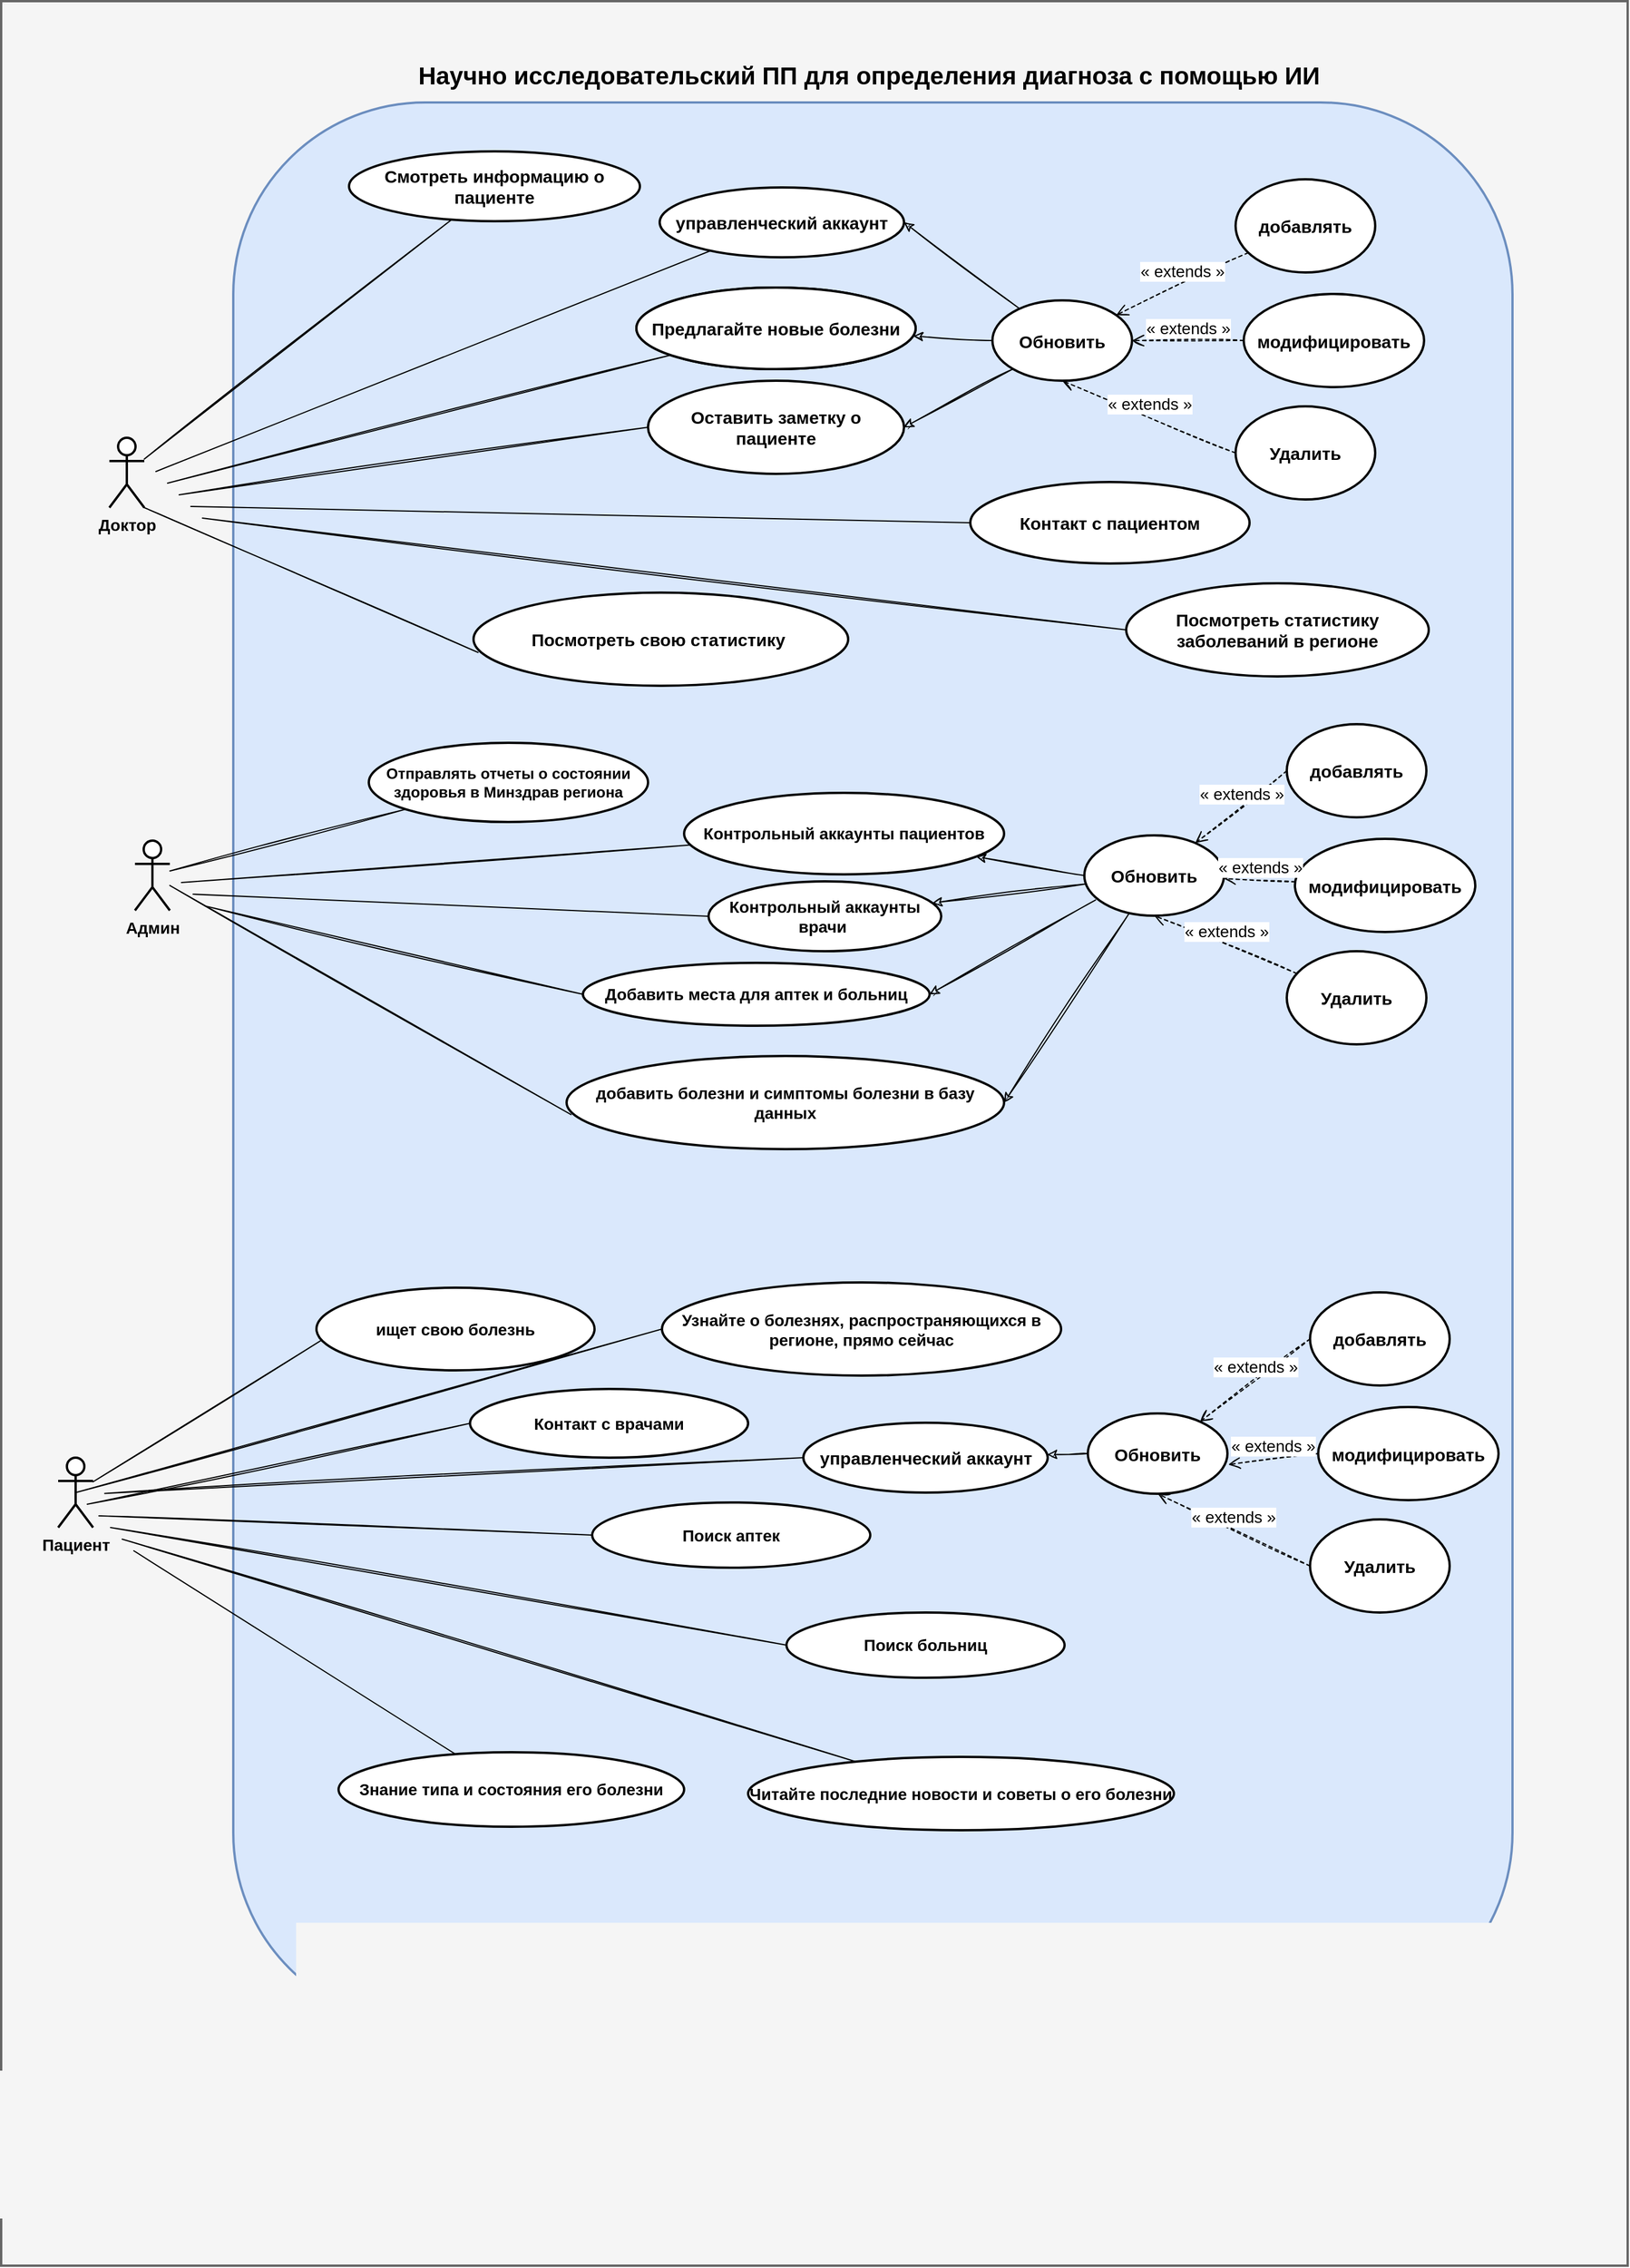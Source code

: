 <mxfile version="16.6.1" type="github" pages="4">
  <diagram id="3am3MWbP5PsgSIlDmy36" name="Page-1">
    <mxGraphModel dx="1769" dy="582" grid="0" gridSize="10" guides="1" tooltips="1" connect="1" arrows="1" fold="1" page="1" pageScale="1" pageWidth="827" pageHeight="1169" math="0" shadow="0">
      <root>
        <mxCell id="0" />
        <mxCell id="1" parent="0" />
        <mxCell id="l0MNihK00M1IA3VTCOsr-1" value="" style="rounded=0;whiteSpace=wrap;html=1;fontSize=14;strokeWidth=2;fillColor=#f5f5f5;strokeColor=#666666;fontColor=#333333;" parent="1" vertex="1">
          <mxGeometry x="-6" y="464" width="1398" height="1945" as="geometry" />
        </mxCell>
        <mxCell id="JkIb7CXmYl9X7y8F0MtA-6" value="" style="rounded=1;whiteSpace=wrap;html=1;fontSize=14;strokeColor=#6c8ebf;strokeWidth=2;fillColor=#dae8fc;" parent="1" vertex="1">
          <mxGeometry x="193.5" y="551" width="1099.5" height="1651" as="geometry" />
        </mxCell>
        <mxCell id="cu5gm9QUt52b1lqdMHIw-3" value="&lt;span style=&quot;font-size: 14px&quot;&gt;&lt;b&gt;Админ&lt;/b&gt;&lt;/span&gt;" style="shape=umlActor;verticalLabelPosition=bottom;verticalAlign=top;html=1;outlineConnect=0;strokeWidth=2;" parent="1" vertex="1">
          <mxGeometry x="109" y="1185" width="30" height="60" as="geometry" />
        </mxCell>
        <mxCell id="cu5gm9QUt52b1lqdMHIw-4" value="&lt;span style=&quot;font-size: 14px&quot;&gt;&lt;b&gt;Доктор&lt;/b&gt;&lt;/span&gt;" style="shape=umlActor;verticalLabelPosition=bottom;verticalAlign=top;html=1;outlineConnect=0;strokeWidth=2;" parent="1" vertex="1">
          <mxGeometry x="87" y="839" width="30" height="60" as="geometry" />
        </mxCell>
        <mxCell id="cu5gm9QUt52b1lqdMHIw-7" value="Смотреть информацию о пациенте" style="ellipse;whiteSpace=wrap;html=1;strokeWidth=2;fontStyle=1;fontSize=15;" parent="1" vertex="1">
          <mxGeometry x="293" y="593" width="250" height="60" as="geometry" />
        </mxCell>
        <mxCell id="cu5gm9QUt52b1lqdMHIw-8" value="&lt;span style=&quot;font-size: 15px;&quot;&gt;&lt;span style=&quot;font-size: 15px;&quot;&gt;Контакт с пациентом&lt;/span&gt;&lt;/span&gt;" style="ellipse;whiteSpace=wrap;html=1;strokeWidth=2;fontSize=15;fontStyle=1" parent="1" vertex="1">
          <mxGeometry x="827" y="877" width="240" height="70" as="geometry" />
        </mxCell>
        <mxCell id="cu5gm9QUt52b1lqdMHIw-9" value="&lt;span style=&quot;font-size: 15px;&quot;&gt;&lt;span style=&quot;font-size: 15px;&quot;&gt;Посмотреть статистику заболеваний в регионе&lt;/span&gt;&lt;/span&gt;" style="ellipse;whiteSpace=wrap;html=1;strokeWidth=2;fontStyle=1;fontSize=15;" parent="1" vertex="1">
          <mxGeometry x="961" y="964" width="260" height="80" as="geometry" />
        </mxCell>
        <mxCell id="cu5gm9QUt52b1lqdMHIw-10" value="Управление списком студентов" style="ellipse;whiteSpace=wrap;html=1;strokeWidth=2;fontSize=14;fontStyle=1" parent="1" vertex="1">
          <mxGeometry x="540" y="710" width="240" height="70" as="geometry" />
        </mxCell>
        <mxCell id="cu5gm9QUt52b1lqdMHIw-11" value="&lt;span style=&quot;font-size: 14px;&quot;&gt;&lt;b style=&quot;font-size: 14px;&quot;&gt;Контрольный аккаунты врачи&amp;nbsp;&lt;/b&gt;&lt;/span&gt;" style="ellipse;whiteSpace=wrap;html=1;strokeWidth=2;fontSize=14;" parent="1" vertex="1">
          <mxGeometry x="602" y="1220" width="200" height="60" as="geometry" />
        </mxCell>
        <mxCell id="cu5gm9QUt52b1lqdMHIw-12" value="&lt;span style=&quot;font-size: 13px&quot;&gt;&lt;b&gt;Отправлять отчеты о состоянии здоровья в Минздрав региона&lt;/b&gt;&lt;/span&gt;" style="ellipse;whiteSpace=wrap;html=1;strokeWidth=2;" parent="1" vertex="1">
          <mxGeometry x="310" y="1101" width="240" height="68" as="geometry" />
        </mxCell>
        <mxCell id="cu5gm9QUt52b1lqdMHIw-13" value="&lt;span style=&quot;font-size: 15px;&quot;&gt;&lt;span style=&quot;font-size: 15px;&quot;&gt;Оставить заметку о пациенте&lt;/span&gt;&lt;/span&gt;" style="ellipse;whiteSpace=wrap;html=1;strokeWidth=2;fontSize=15;fontStyle=1" parent="1" vertex="1">
          <mxGeometry x="550" y="790" width="220" height="80" as="geometry" />
        </mxCell>
        <mxCell id="cu5gm9QUt52b1lqdMHIw-14" value="&lt;span style=&quot;font-size: 14px;&quot;&gt;&lt;span style=&quot;font-size: 14px;&quot;&gt;Контрольный аккаунты пациентов&lt;/span&gt;&lt;/span&gt;" style="ellipse;whiteSpace=wrap;html=1;strokeWidth=2;fontStyle=1;fontSize=14;" parent="1" vertex="1">
          <mxGeometry x="581" y="1144" width="275" height="70" as="geometry" />
        </mxCell>
        <mxCell id="cu5gm9QUt52b1lqdMHIw-25" value="&lt;span style=&quot;font-size: 15px;&quot;&gt;&lt;span style=&quot;font-size: 15px;&quot;&gt;управленческий аккаунт&lt;/span&gt;&lt;/span&gt;" style="ellipse;whiteSpace=wrap;html=1;strokeWidth=2;fontSize=15;fontStyle=1" parent="1" vertex="1">
          <mxGeometry x="560" y="624" width="210" height="60" as="geometry" />
        </mxCell>
        <mxCell id="cu5gm9QUt52b1lqdMHIw-26" value="&lt;span style=&quot;font-size: 15px;&quot;&gt;&lt;span style=&quot;font-size: 15px;&quot;&gt;Предлагайте новые болезни&lt;/span&gt;&lt;/span&gt;" style="ellipse;whiteSpace=wrap;html=1;strokeWidth=2;fontSize=15;fontStyle=1" parent="1" vertex="1">
          <mxGeometry x="540" y="710" width="240" height="70" as="geometry" />
        </mxCell>
        <mxCell id="JkIb7CXmYl9X7y8F0MtA-9" value="&lt;span style=&quot;font-size: 14px&quot;&gt;&lt;b&gt;Пациент&lt;/b&gt;&lt;/span&gt;" style="shape=umlActor;verticalLabelPosition=bottom;verticalAlign=top;html=1;outlineConnect=0;strokeWidth=2;" parent="1" vertex="1">
          <mxGeometry x="43" y="1715" width="30" height="60" as="geometry" />
        </mxCell>
        <mxCell id="JkIb7CXmYl9X7y8F0MtA-14" value="добавить болезни и симптомы болезни в базу данных" style="ellipse;whiteSpace=wrap;html=1;fontSize=14;strokeColor=#000000;strokeWidth=2;fontStyle=1" parent="1" vertex="1">
          <mxGeometry x="480" y="1370" width="376" height="80" as="geometry" />
        </mxCell>
        <mxCell id="JkIb7CXmYl9X7y8F0MtA-15" value="&lt;span&gt;Добавить места для аптек и больниц&lt;/span&gt;" style="ellipse;whiteSpace=wrap;html=1;fontSize=14;strokeColor=#000000;strokeWidth=2;fontStyle=1" parent="1" vertex="1">
          <mxGeometry x="494" y="1290" width="298" height="54" as="geometry" />
        </mxCell>
        <mxCell id="JkIb7CXmYl9X7y8F0MtA-20" value="&lt;span style=&quot;&quot;&gt;ищет свою болезнь&lt;/span&gt;" style="ellipse;whiteSpace=wrap;html=1;fontSize=14;strokeColor=#000000;strokeWidth=2;fontStyle=1" parent="1" vertex="1">
          <mxGeometry x="265" y="1569" width="239" height="71" as="geometry" />
        </mxCell>
        <mxCell id="JkIb7CXmYl9X7y8F0MtA-21" value="&lt;span style=&quot;&quot;&gt;Поиск аптек&lt;/span&gt;" style="ellipse;whiteSpace=wrap;html=1;fontSize=14;strokeColor=#000000;strokeWidth=2;fontStyle=1" parent="1" vertex="1">
          <mxGeometry x="502" y="1753.5" width="239" height="56" as="geometry" />
        </mxCell>
        <mxCell id="JkIb7CXmYl9X7y8F0MtA-22" value="&lt;span style=&quot;&quot;&gt;Узнайте о болезнях, распространяющихся в регионе, прямо сейчас&lt;/span&gt;" style="ellipse;whiteSpace=wrap;html=1;fontSize=14;strokeColor=#000000;strokeWidth=2;fontStyle=1" parent="1" vertex="1">
          <mxGeometry x="562" y="1564.5" width="343" height="80" as="geometry" />
        </mxCell>
        <mxCell id="JkIb7CXmYl9X7y8F0MtA-23" value="&lt;span style=&quot;&quot;&gt;Контакт с врачами&lt;/span&gt;" style="ellipse;whiteSpace=wrap;html=1;fontSize=14;strokeColor=#000000;strokeWidth=2;fontStyle=1" parent="1" vertex="1">
          <mxGeometry x="397" y="1656" width="239" height="59" as="geometry" />
        </mxCell>
        <mxCell id="JkIb7CXmYl9X7y8F0MtA-24" value="&lt;span style=&quot;&quot;&gt;Поиск больниц&lt;/span&gt;" style="ellipse;whiteSpace=wrap;html=1;fontSize=14;strokeColor=#000000;strokeWidth=2;fontStyle=1" parent="1" vertex="1">
          <mxGeometry x="669" y="1848" width="239" height="56" as="geometry" />
        </mxCell>
        <mxCell id="JkIb7CXmYl9X7y8F0MtA-25" value="Знание типа и состояния его болезни" style="ellipse;whiteSpace=wrap;html=1;fontSize=14;strokeColor=#000000;strokeWidth=2;fontStyle=1" parent="1" vertex="1">
          <mxGeometry x="284" y="1968" width="297" height="64" as="geometry" />
        </mxCell>
        <mxCell id="JkIb7CXmYl9X7y8F0MtA-26" value="Читайте последние новости и советы о его болезни" style="ellipse;whiteSpace=wrap;html=1;fontSize=14;strokeColor=#000000;strokeWidth=2;fontStyle=1" parent="1" vertex="1">
          <mxGeometry x="636" y="1972" width="366" height="63" as="geometry" />
        </mxCell>
        <mxCell id="l0MNihK00M1IA3VTCOsr-2" value="Обновить" style="ellipse;whiteSpace=wrap;html=1;fontSize=15;strokeColor=#000000;strokeWidth=2;fontStyle=1" parent="1" vertex="1">
          <mxGeometry x="846" y="721" width="120" height="69" as="geometry" />
        </mxCell>
        <mxCell id="l0MNihK00M1IA3VTCOsr-3" value="добавлять" style="ellipse;whiteSpace=wrap;html=1;fontSize=15;strokeColor=#000000;strokeWidth=2;fontStyle=1" parent="1" vertex="1">
          <mxGeometry x="1055" y="617" width="120" height="80" as="geometry" />
        </mxCell>
        <mxCell id="l0MNihK00M1IA3VTCOsr-4" value="модифицировать" style="ellipse;whiteSpace=wrap;html=1;fontSize=15;strokeColor=#000000;strokeWidth=2;fontStyle=1" parent="1" vertex="1">
          <mxGeometry x="1062" y="715.5" width="155" height="80" as="geometry" />
        </mxCell>
        <mxCell id="l0MNihK00M1IA3VTCOsr-5" value="Удалить" style="ellipse;whiteSpace=wrap;html=1;fontSize=15;strokeColor=#000000;strokeWidth=2;fontStyle=1" parent="1" vertex="1">
          <mxGeometry x="1055" y="812" width="120" height="80" as="geometry" />
        </mxCell>
        <mxCell id="l0MNihK00M1IA3VTCOsr-7" value="" style="endArrow=none;html=1;rounded=0;sketch=1;fontSize=14;strokeColor=#000000;strokeWidth=1;" parent="1" source="cu5gm9QUt52b1lqdMHIw-4" target="cu5gm9QUt52b1lqdMHIw-7" edge="1">
          <mxGeometry width="50" height="50" relative="1" as="geometry">
            <mxPoint x="295" y="684" as="sourcePoint" />
            <mxPoint x="345" y="634" as="targetPoint" />
          </mxGeometry>
        </mxCell>
        <mxCell id="l0MNihK00M1IA3VTCOsr-8" value="" style="endArrow=classic;html=1;rounded=0;sketch=1;fontSize=14;strokeColor=#000000;strokeWidth=1;entryX=1;entryY=0.5;entryDx=0;entryDy=0;" parent="1" source="l0MNihK00M1IA3VTCOsr-2" target="cu5gm9QUt52b1lqdMHIw-25" edge="1">
          <mxGeometry width="50" height="50" relative="1" as="geometry">
            <mxPoint x="714" y="804" as="sourcePoint" />
            <mxPoint x="764" y="754" as="targetPoint" />
          </mxGeometry>
        </mxCell>
        <mxCell id="l0MNihK00M1IA3VTCOsr-9" value="« extends »" style="html=1;verticalAlign=bottom;endArrow=open;dashed=1;endSize=8;rounded=0;sketch=1;fontSize=14;strokeColor=#000000;strokeWidth=1;" parent="1" source="l0MNihK00M1IA3VTCOsr-3" target="l0MNihK00M1IA3VTCOsr-2" edge="1">
          <mxGeometry relative="1" as="geometry">
            <mxPoint x="779" y="779" as="sourcePoint" />
            <mxPoint x="699" y="779" as="targetPoint" />
            <Array as="points" />
          </mxGeometry>
        </mxCell>
        <mxCell id="l0MNihK00M1IA3VTCOsr-12" value="« extends »" style="html=1;verticalAlign=bottom;endArrow=open;dashed=1;endSize=8;rounded=0;sketch=1;fontSize=14;strokeColor=#000000;strokeWidth=1;exitX=0;exitY=0.5;exitDx=0;exitDy=0;" parent="1" source="l0MNihK00M1IA3VTCOsr-4" target="l0MNihK00M1IA3VTCOsr-2" edge="1">
          <mxGeometry relative="1" as="geometry">
            <mxPoint x="1075.928" y="690.016" as="sourcePoint" />
            <mxPoint x="962.624" y="743.785" as="targetPoint" />
            <Array as="points" />
          </mxGeometry>
        </mxCell>
        <mxCell id="l0MNihK00M1IA3VTCOsr-13" value="« extends »" style="html=1;verticalAlign=bottom;endArrow=open;dashed=1;endSize=8;rounded=0;sketch=1;fontSize=14;strokeColor=#000000;strokeWidth=1;exitX=0;exitY=0.5;exitDx=0;exitDy=0;entryX=0.5;entryY=1;entryDx=0;entryDy=0;" parent="1" source="l0MNihK00M1IA3VTCOsr-5" target="l0MNihK00M1IA3VTCOsr-2" edge="1">
          <mxGeometry relative="1" as="geometry">
            <mxPoint x="1085.928" y="700.016" as="sourcePoint" />
            <mxPoint x="972.624" y="753.785" as="targetPoint" />
            <Array as="points" />
          </mxGeometry>
        </mxCell>
        <mxCell id="l0MNihK00M1IA3VTCOsr-14" value="" style="endArrow=classic;html=1;rounded=0;sketch=1;fontSize=14;strokeColor=#000000;strokeWidth=1;exitX=0;exitY=0.5;exitDx=0;exitDy=0;" parent="1" source="l0MNihK00M1IA3VTCOsr-2" target="cu5gm9QUt52b1lqdMHIw-26" edge="1">
          <mxGeometry width="50" height="50" relative="1" as="geometry">
            <mxPoint x="879.413" y="738.156" as="sourcePoint" />
            <mxPoint x="780" y="664" as="targetPoint" />
          </mxGeometry>
        </mxCell>
        <mxCell id="l0MNihK00M1IA3VTCOsr-15" value="" style="endArrow=classic;html=1;rounded=0;sketch=1;fontSize=14;strokeColor=#000000;strokeWidth=1;entryX=1;entryY=0.5;entryDx=0;entryDy=0;exitX=0;exitY=1;exitDx=0;exitDy=0;" parent="1" source="l0MNihK00M1IA3VTCOsr-2" target="cu5gm9QUt52b1lqdMHIw-13" edge="1">
          <mxGeometry width="50" height="50" relative="1" as="geometry">
            <mxPoint x="889.413" y="748.156" as="sourcePoint" />
            <mxPoint x="789.521" y="751.875" as="targetPoint" />
          </mxGeometry>
        </mxCell>
        <mxCell id="l0MNihK00M1IA3VTCOsr-16" value="" style="endArrow=none;html=1;rounded=0;sketch=1;fontSize=14;strokeColor=#000000;strokeWidth=1;" parent="1" target="cu5gm9QUt52b1lqdMHIw-25" edge="1">
          <mxGeometry width="50" height="50" relative="1" as="geometry">
            <mxPoint x="127.0" y="868.017" as="sourcePoint" />
            <mxPoint x="409.818" y="660.946" as="targetPoint" />
          </mxGeometry>
        </mxCell>
        <mxCell id="l0MNihK00M1IA3VTCOsr-17" value="" style="endArrow=none;html=1;rounded=0;sketch=1;fontSize=14;strokeColor=#000000;strokeWidth=1;" parent="1" target="cu5gm9QUt52b1lqdMHIw-26" edge="1">
          <mxGeometry width="50" height="50" relative="1" as="geometry">
            <mxPoint x="137.0" y="878.017" as="sourcePoint" />
            <mxPoint x="613.592" y="688.335" as="targetPoint" />
          </mxGeometry>
        </mxCell>
        <mxCell id="l0MNihK00M1IA3VTCOsr-18" value="" style="endArrow=none;html=1;rounded=0;sketch=1;fontSize=14;strokeColor=#000000;strokeWidth=1;entryX=0;entryY=0.5;entryDx=0;entryDy=0;" parent="1" target="cu5gm9QUt52b1lqdMHIw-13" edge="1">
          <mxGeometry width="50" height="50" relative="1" as="geometry">
            <mxPoint x="147.0" y="888.017" as="sourcePoint" />
            <mxPoint x="579.52" y="777.991" as="targetPoint" />
          </mxGeometry>
        </mxCell>
        <mxCell id="l0MNihK00M1IA3VTCOsr-19" value="" style="endArrow=none;html=1;rounded=0;sketch=1;fontSize=14;strokeColor=#000000;strokeWidth=1;entryX=0;entryY=0.5;entryDx=0;entryDy=0;" parent="1" target="cu5gm9QUt52b1lqdMHIw-8" edge="1">
          <mxGeometry width="50" height="50" relative="1" as="geometry">
            <mxPoint x="157.0" y="898.017" as="sourcePoint" />
            <mxPoint x="560" y="840.0" as="targetPoint" />
          </mxGeometry>
        </mxCell>
        <mxCell id="l0MNihK00M1IA3VTCOsr-20" value="" style="endArrow=none;html=1;rounded=0;sketch=1;fontSize=14;strokeColor=#000000;strokeWidth=1;entryX=0;entryY=0.5;entryDx=0;entryDy=0;" parent="1" target="cu5gm9QUt52b1lqdMHIw-9" edge="1">
          <mxGeometry width="50" height="50" relative="1" as="geometry">
            <mxPoint x="167.0" y="908.017" as="sourcePoint" />
            <mxPoint x="560" y="925.0" as="targetPoint" />
          </mxGeometry>
        </mxCell>
        <mxCell id="l0MNihK00M1IA3VTCOsr-21" value="Научно исследовательский ПП для определения диагноза с помощью ИИ" style="text;align=center;fontStyle=1;verticalAlign=middle;spacingLeft=3;spacingRight=3;strokeColor=none;rotatable=0;points=[[0,0.5],[1,0.5]];portConstraint=eastwest;fontSize=21;" parent="1" vertex="1">
          <mxGeometry x="700" y="513" width="80" height="26" as="geometry" />
        </mxCell>
        <mxCell id="l0MNihK00M1IA3VTCOsr-30" value="Обновить" style="ellipse;whiteSpace=wrap;html=1;fontSize=15;strokeColor=#000000;strokeWidth=2;fontStyle=1" parent="1" vertex="1">
          <mxGeometry x="925" y="1180.5" width="120" height="69" as="geometry" />
        </mxCell>
        <mxCell id="l0MNihK00M1IA3VTCOsr-31" value="добавлять" style="ellipse;whiteSpace=wrap;html=1;fontSize=15;strokeColor=#000000;strokeWidth=2;fontStyle=1" parent="1" vertex="1">
          <mxGeometry x="1099" y="1085" width="120" height="80" as="geometry" />
        </mxCell>
        <mxCell id="l0MNihK00M1IA3VTCOsr-32" value="модифицировать" style="ellipse;whiteSpace=wrap;html=1;fontSize=15;strokeColor=#000000;strokeWidth=2;fontStyle=1" parent="1" vertex="1">
          <mxGeometry x="1106" y="1183.5" width="155" height="80" as="geometry" />
        </mxCell>
        <mxCell id="l0MNihK00M1IA3VTCOsr-33" value="Удалить" style="ellipse;whiteSpace=wrap;html=1;fontSize=15;strokeColor=#000000;strokeWidth=2;fontStyle=1" parent="1" vertex="1">
          <mxGeometry x="1099" y="1280" width="120" height="80" as="geometry" />
        </mxCell>
        <mxCell id="l0MNihK00M1IA3VTCOsr-34" value="« extends »" style="html=1;verticalAlign=bottom;endArrow=open;dashed=1;endSize=8;rounded=0;sketch=1;fontSize=14;strokeColor=#000000;strokeWidth=1;exitX=0;exitY=0.5;exitDx=0;exitDy=0;" parent="1" source="l0MNihK00M1IA3VTCOsr-31" target="l0MNihK00M1IA3VTCOsr-30" edge="1">
          <mxGeometry relative="1" as="geometry">
            <mxPoint x="1075.997" y="690.081" as="sourcePoint" />
            <mxPoint x="962.498" y="743.696" as="targetPoint" />
            <Array as="points" />
          </mxGeometry>
        </mxCell>
        <mxCell id="l0MNihK00M1IA3VTCOsr-35" value="« extends »" style="html=1;verticalAlign=bottom;endArrow=open;dashed=1;endSize=8;rounded=0;sketch=1;fontSize=14;strokeColor=#000000;strokeWidth=1;" parent="1" source="l0MNihK00M1IA3VTCOsr-32" target="l0MNihK00M1IA3VTCOsr-30" edge="1">
          <mxGeometry relative="1" as="geometry">
            <mxPoint x="1109" y="1135" as="sourcePoint" />
            <mxPoint x="1030.26" y="1197.086" as="targetPoint" />
            <Array as="points" />
          </mxGeometry>
        </mxCell>
        <mxCell id="l0MNihK00M1IA3VTCOsr-36" value="« extends »" style="html=1;verticalAlign=bottom;endArrow=open;dashed=1;endSize=8;rounded=0;sketch=1;fontSize=14;strokeColor=#000000;strokeWidth=1;entryX=0.5;entryY=1;entryDx=0;entryDy=0;" parent="1" source="l0MNihK00M1IA3VTCOsr-33" target="l0MNihK00M1IA3VTCOsr-30" edge="1">
          <mxGeometry relative="1" as="geometry">
            <mxPoint x="1116.264" y="1230.199" as="sourcePoint" />
            <mxPoint x="1054.843" y="1227.493" as="targetPoint" />
            <Array as="points" />
          </mxGeometry>
        </mxCell>
        <mxCell id="l0MNihK00M1IA3VTCOsr-37" value="" style="endArrow=classic;html=1;rounded=0;sketch=1;fontSize=14;strokeColor=#000000;strokeWidth=1;exitX=0;exitY=0.5;exitDx=0;exitDy=0;" parent="1" source="l0MNihK00M1IA3VTCOsr-30" target="cu5gm9QUt52b1lqdMHIw-14" edge="1">
          <mxGeometry width="50" height="50" relative="1" as="geometry">
            <mxPoint x="929.427" y="1155.15" as="sourcePoint" />
            <mxPoint x="830" y="1081" as="targetPoint" />
          </mxGeometry>
        </mxCell>
        <mxCell id="l0MNihK00M1IA3VTCOsr-38" value="" style="endArrow=classic;html=1;rounded=0;sketch=1;fontSize=14;strokeColor=#000000;strokeWidth=1;" parent="1" source="l0MNihK00M1IA3VTCOsr-30" target="cu5gm9QUt52b1lqdMHIw-11" edge="1">
          <mxGeometry width="50" height="50" relative="1" as="geometry">
            <mxPoint x="935.0" y="1225.0" as="sourcePoint" />
            <mxPoint x="842.548" y="1208.551" as="targetPoint" />
          </mxGeometry>
        </mxCell>
        <mxCell id="l0MNihK00M1IA3VTCOsr-39" value="" style="endArrow=classic;html=1;rounded=0;sketch=1;fontSize=14;strokeColor=#000000;strokeWidth=1;exitX=0.08;exitY=0.805;exitDx=0;exitDy=0;entryX=1;entryY=0.5;entryDx=0;entryDy=0;exitPerimeter=0;" parent="1" source="l0MNihK00M1IA3VTCOsr-30" target="JkIb7CXmYl9X7y8F0MtA-15" edge="1">
          <mxGeometry width="50" height="50" relative="1" as="geometry">
            <mxPoint x="945.0" y="1235.0" as="sourcePoint" />
            <mxPoint x="806.281" y="1250.0" as="targetPoint" />
          </mxGeometry>
        </mxCell>
        <mxCell id="l0MNihK00M1IA3VTCOsr-40" value="" style="endArrow=classic;html=1;rounded=0;sketch=1;fontSize=14;strokeColor=#000000;strokeWidth=1;entryX=1;entryY=0.5;entryDx=0;entryDy=0;" parent="1" source="l0MNihK00M1IA3VTCOsr-30" target="JkIb7CXmYl9X7y8F0MtA-14" edge="1">
          <mxGeometry width="50" height="50" relative="1" as="geometry">
            <mxPoint x="955.0" y="1245.0" as="sourcePoint" />
            <mxPoint x="802.0" y="1327" as="targetPoint" />
          </mxGeometry>
        </mxCell>
        <mxCell id="l0MNihK00M1IA3VTCOsr-41" value="" style="endArrow=none;html=1;rounded=0;sketch=1;fontSize=14;strokeColor=#000000;strokeWidth=1;" parent="1" source="cu5gm9QUt52b1lqdMHIw-3" target="cu5gm9QUt52b1lqdMHIw-12" edge="1">
          <mxGeometry width="50" height="50" relative="1" as="geometry">
            <mxPoint x="167.0" y="908.017" as="sourcePoint" />
            <mxPoint x="866" y="952" as="targetPoint" />
          </mxGeometry>
        </mxCell>
        <mxCell id="l0MNihK00M1IA3VTCOsr-42" value="" style="endArrow=none;html=1;rounded=0;sketch=1;fontSize=14;strokeColor=#000000;strokeWidth=1;" parent="1" target="cu5gm9QUt52b1lqdMHIw-14" edge="1">
          <mxGeometry width="50" height="50" relative="1" as="geometry">
            <mxPoint x="149" y="1221.055" as="sourcePoint" />
            <mxPoint x="351.225" y="1167.877" as="targetPoint" />
          </mxGeometry>
        </mxCell>
        <mxCell id="l0MNihK00M1IA3VTCOsr-43" value="" style="endArrow=none;html=1;rounded=0;sketch=1;fontSize=14;strokeColor=#000000;strokeWidth=1;entryX=0;entryY=0.5;entryDx=0;entryDy=0;" parent="1" target="cu5gm9QUt52b1lqdMHIw-11" edge="1">
          <mxGeometry width="50" height="50" relative="1" as="geometry">
            <mxPoint x="159" y="1231.055" as="sourcePoint" />
            <mxPoint x="596.234" y="1198.565" as="targetPoint" />
          </mxGeometry>
        </mxCell>
        <mxCell id="l0MNihK00M1IA3VTCOsr-44" value="" style="endArrow=none;html=1;rounded=0;sketch=1;fontSize=14;strokeColor=#000000;strokeWidth=1;entryX=0;entryY=0.5;entryDx=0;entryDy=0;" parent="1" target="JkIb7CXmYl9X7y8F0MtA-15" edge="1">
          <mxGeometry width="50" height="50" relative="1" as="geometry">
            <mxPoint x="169" y="1241.055" as="sourcePoint" />
            <mxPoint x="612" y="1260" as="targetPoint" />
          </mxGeometry>
        </mxCell>
        <mxCell id="l0MNihK00M1IA3VTCOsr-45" value="" style="endArrow=none;html=1;rounded=0;sketch=1;fontSize=14;strokeColor=#000000;strokeWidth=1;entryX=0.01;entryY=0.629;entryDx=0;entryDy=0;entryPerimeter=0;" parent="1" source="cu5gm9QUt52b1lqdMHIw-3" target="JkIb7CXmYl9X7y8F0MtA-14" edge="1">
          <mxGeometry width="50" height="50" relative="1" as="geometry">
            <mxPoint x="179" y="1251.055" as="sourcePoint" />
            <mxPoint x="504.0" y="1327" as="targetPoint" />
          </mxGeometry>
        </mxCell>
        <mxCell id="l0MNihK00M1IA3VTCOsr-46" value="&lt;span style=&quot;font-size: 15px;&quot;&gt;&lt;span style=&quot;font-size: 15px;&quot;&gt;управленческий аккаунт&lt;/span&gt;&lt;/span&gt;" style="ellipse;whiteSpace=wrap;html=1;strokeWidth=2;fontSize=15;fontStyle=1" parent="1" vertex="1">
          <mxGeometry x="683.5" y="1685" width="210" height="60" as="geometry" />
        </mxCell>
        <mxCell id="l0MNihK00M1IA3VTCOsr-47" value="Обновить" style="ellipse;whiteSpace=wrap;html=1;fontSize=15;strokeColor=#000000;strokeWidth=2;fontStyle=1" parent="1" vertex="1">
          <mxGeometry x="928" y="1677" width="120" height="69" as="geometry" />
        </mxCell>
        <mxCell id="l0MNihK00M1IA3VTCOsr-48" value="добавлять" style="ellipse;whiteSpace=wrap;html=1;fontSize=15;strokeColor=#000000;strokeWidth=2;fontStyle=1" parent="1" vertex="1">
          <mxGeometry x="1119" y="1573" width="120" height="80" as="geometry" />
        </mxCell>
        <mxCell id="l0MNihK00M1IA3VTCOsr-49" value="модифицировать" style="ellipse;whiteSpace=wrap;html=1;fontSize=15;strokeColor=#000000;strokeWidth=2;fontStyle=1" parent="1" vertex="1">
          <mxGeometry x="1126" y="1671.5" width="155" height="80" as="geometry" />
        </mxCell>
        <mxCell id="l0MNihK00M1IA3VTCOsr-50" value="Удалить" style="ellipse;whiteSpace=wrap;html=1;fontSize=15;strokeColor=#000000;strokeWidth=2;fontStyle=1" parent="1" vertex="1">
          <mxGeometry x="1119" y="1768" width="120" height="80" as="geometry" />
        </mxCell>
        <mxCell id="l0MNihK00M1IA3VTCOsr-51" value="" style="endArrow=none;html=1;rounded=0;sketch=1;fontSize=14;strokeColor=#000000;strokeWidth=1;entryX=0.02;entryY=0.631;entryDx=0;entryDy=0;entryPerimeter=0;" parent="1" source="JkIb7CXmYl9X7y8F0MtA-9" target="JkIb7CXmYl9X7y8F0MtA-20" edge="1">
          <mxGeometry width="50" height="50" relative="1" as="geometry">
            <mxPoint x="149" y="1233.561" as="sourcePoint" />
            <mxPoint x="493.76" y="1430.32" as="targetPoint" />
          </mxGeometry>
        </mxCell>
        <mxCell id="l0MNihK00M1IA3VTCOsr-52" value="" style="endArrow=none;html=1;rounded=0;sketch=1;fontSize=14;strokeColor=#000000;strokeWidth=1;entryX=0;entryY=0.5;entryDx=0;entryDy=0;" parent="1" target="l0MNihK00M1IA3VTCOsr-46" edge="1">
          <mxGeometry width="50" height="50" relative="1" as="geometry">
            <mxPoint x="83" y="1745.707" as="sourcePoint" />
            <mxPoint x="279.78" y="1623.801" as="targetPoint" />
          </mxGeometry>
        </mxCell>
        <mxCell id="l0MNihK00M1IA3VTCOsr-53" value="" style="endArrow=none;html=1;rounded=0;sketch=1;fontSize=14;strokeColor=#000000;strokeWidth=1;entryX=0;entryY=0.5;entryDx=0;entryDy=0;exitX=0.5;exitY=0.5;exitDx=0;exitDy=0;exitPerimeter=0;" parent="1" source="JkIb7CXmYl9X7y8F0MtA-9" target="JkIb7CXmYl9X7y8F0MtA-22" edge="1">
          <mxGeometry width="50" height="50" relative="1" as="geometry">
            <mxPoint x="93" y="1755.707" as="sourcePoint" />
            <mxPoint x="743.0" y="1748" as="targetPoint" />
          </mxGeometry>
        </mxCell>
        <mxCell id="l0MNihK00M1IA3VTCOsr-54" value="" style="endArrow=none;html=1;rounded=0;sketch=1;fontSize=14;strokeColor=#000000;strokeWidth=1;entryX=0;entryY=0.5;entryDx=0;entryDy=0;exitX=0.5;exitY=0.5;exitDx=0;exitDy=0;exitPerimeter=0;" parent="1" target="JkIb7CXmYl9X7y8F0MtA-23" edge="1">
          <mxGeometry width="50" height="50" relative="1" as="geometry">
            <mxPoint x="68" y="1755" as="sourcePoint" />
            <mxPoint x="572.0" y="1614.5" as="targetPoint" />
          </mxGeometry>
        </mxCell>
        <mxCell id="l0MNihK00M1IA3VTCOsr-55" value="" style="endArrow=none;html=1;rounded=0;sketch=1;fontSize=14;strokeColor=#000000;strokeWidth=1;entryX=0;entryY=0.5;entryDx=0;entryDy=0;exitX=0.5;exitY=0.5;exitDx=0;exitDy=0;exitPerimeter=0;" parent="1" target="JkIb7CXmYl9X7y8F0MtA-21" edge="1">
          <mxGeometry width="50" height="50" relative="1" as="geometry">
            <mxPoint x="78" y="1765" as="sourcePoint" />
            <mxPoint x="407.0" y="1695.5" as="targetPoint" />
          </mxGeometry>
        </mxCell>
        <mxCell id="l0MNihK00M1IA3VTCOsr-56" value="" style="endArrow=none;html=1;rounded=0;sketch=1;fontSize=14;strokeColor=#000000;strokeWidth=1;exitX=0.5;exitY=0.5;exitDx=0;exitDy=0;exitPerimeter=0;entryX=0;entryY=0.5;entryDx=0;entryDy=0;" parent="1" target="JkIb7CXmYl9X7y8F0MtA-24" edge="1">
          <mxGeometry width="50" height="50" relative="1" as="geometry">
            <mxPoint x="88" y="1775" as="sourcePoint" />
            <mxPoint x="508.0" y="1821" as="targetPoint" />
          </mxGeometry>
        </mxCell>
        <mxCell id="l0MNihK00M1IA3VTCOsr-57" value="" style="endArrow=none;html=1;rounded=0;sketch=1;fontSize=14;strokeColor=#000000;strokeWidth=1;exitX=0.5;exitY=0.5;exitDx=0;exitDy=0;exitPerimeter=0;" parent="1" target="JkIb7CXmYl9X7y8F0MtA-26" edge="1">
          <mxGeometry width="50" height="50" relative="1" as="geometry">
            <mxPoint x="98" y="1785" as="sourcePoint" />
            <mxPoint x="679.0" y="1886" as="targetPoint" />
          </mxGeometry>
        </mxCell>
        <mxCell id="l0MNihK00M1IA3VTCOsr-58" value="" style="endArrow=none;html=1;rounded=0;sketch=1;fontSize=14;strokeColor=#000000;strokeWidth=1;exitX=0.5;exitY=0.5;exitDx=0;exitDy=0;exitPerimeter=0;" parent="1" target="JkIb7CXmYl9X7y8F0MtA-25" edge="1">
          <mxGeometry width="50" height="50" relative="1" as="geometry">
            <mxPoint x="108" y="1795" as="sourcePoint" />
            <mxPoint x="738.446" y="1986.127" as="targetPoint" />
          </mxGeometry>
        </mxCell>
        <mxCell id="l0MNihK00M1IA3VTCOsr-59" value="" style="endArrow=classic;html=1;rounded=0;sketch=1;fontSize=14;strokeColor=#000000;strokeWidth=1;exitX=0;exitY=0.5;exitDx=0;exitDy=0;" parent="1" source="l0MNihK00M1IA3VTCOsr-47" target="l0MNihK00M1IA3VTCOsr-46" edge="1">
          <mxGeometry width="50" height="50" relative="1" as="geometry">
            <mxPoint x="973.694" y="1257.252" as="sourcePoint" />
            <mxPoint x="866.0" y="1420" as="targetPoint" />
          </mxGeometry>
        </mxCell>
        <mxCell id="l0MNihK00M1IA3VTCOsr-60" value="« extends »" style="html=1;verticalAlign=bottom;endArrow=open;dashed=1;endSize=8;rounded=0;sketch=1;fontSize=14;strokeColor=#000000;strokeWidth=1;exitX=0;exitY=0.5;exitDx=0;exitDy=0;" parent="1" source="l0MNihK00M1IA3VTCOsr-48" target="l0MNihK00M1IA3VTCOsr-47" edge="1">
          <mxGeometry relative="1" as="geometry">
            <mxPoint x="1117.597" y="1309.369" as="sourcePoint" />
            <mxPoint x="995.0" y="1259.5" as="targetPoint" />
            <Array as="points" />
          </mxGeometry>
        </mxCell>
        <mxCell id="l0MNihK00M1IA3VTCOsr-61" value="« extends »" style="html=1;verticalAlign=bottom;endArrow=open;dashed=1;endSize=8;rounded=0;sketch=1;fontSize=14;strokeColor=#000000;strokeWidth=1;exitX=0;exitY=0.5;exitDx=0;exitDy=0;entryX=1.006;entryY=0.637;entryDx=0;entryDy=0;entryPerimeter=0;" parent="1" source="l0MNihK00M1IA3VTCOsr-49" target="l0MNihK00M1IA3VTCOsr-47" edge="1">
          <mxGeometry relative="1" as="geometry">
            <mxPoint x="1129.0" y="1623" as="sourcePoint" />
            <mxPoint x="1034.575" y="1694.151" as="targetPoint" />
            <Array as="points" />
          </mxGeometry>
        </mxCell>
        <mxCell id="l0MNihK00M1IA3VTCOsr-62" value="« extends »" style="html=1;verticalAlign=bottom;endArrow=open;dashed=1;endSize=8;rounded=0;sketch=1;fontSize=14;strokeColor=#000000;strokeWidth=1;exitX=0;exitY=0.5;exitDx=0;exitDy=0;entryX=0.5;entryY=1;entryDx=0;entryDy=0;" parent="1" source="l0MNihK00M1IA3VTCOsr-50" target="l0MNihK00M1IA3VTCOsr-47" edge="1">
          <mxGeometry relative="1" as="geometry">
            <mxPoint x="1136" y="1721.5" as="sourcePoint" />
            <mxPoint x="1044.575" y="1704.151" as="targetPoint" />
            <Array as="points" />
          </mxGeometry>
        </mxCell>
        <mxCell id="xo7TQ_qvnP5djM1iDkYM-1" value="&lt;span style=&quot;font-size: 15px&quot;&gt;&lt;span style=&quot;font-size: 15px&quot;&gt;Посмотреть свою статистику&amp;nbsp;&lt;/span&gt;&lt;/span&gt;" style="ellipse;whiteSpace=wrap;html=1;strokeWidth=2;fontStyle=1;fontSize=15;" parent="1" vertex="1">
          <mxGeometry x="400" y="972" width="322" height="80" as="geometry" />
        </mxCell>
        <mxCell id="xo7TQ_qvnP5djM1iDkYM-2" value="" style="endArrow=none;html=1;rounded=0;sketch=1;fontSize=14;strokeColor=#000000;strokeWidth=1;entryX=0.012;entryY=0.642;entryDx=0;entryDy=0;entryPerimeter=0;exitX=1;exitY=1;exitDx=0;exitDy=0;exitPerimeter=0;" parent="1" source="cu5gm9QUt52b1lqdMHIw-4" target="xo7TQ_qvnP5djM1iDkYM-1" edge="1">
          <mxGeometry width="50" height="50" relative="1" as="geometry">
            <mxPoint x="177" y="918.017" as="sourcePoint" />
            <mxPoint x="971.0" y="1014.0" as="targetPoint" />
          </mxGeometry>
        </mxCell>
      </root>
    </mxGraphModel>
  </diagram>
  <diagram id="sA5qALhH-WjZBngkNInu" name="Page-2">
    <mxGraphModel dx="868" dy="1619" grid="0" gridSize="10" guides="1" tooltips="1" connect="1" arrows="1" fold="1" page="1" pageScale="1" pageWidth="827" pageHeight="1169" math="0" shadow="0">
      <root>
        <mxCell id="GWPmTN5CwfsV_2RFxvjX-0" />
        <mxCell id="GWPmTN5CwfsV_2RFxvjX-1" parent="GWPmTN5CwfsV_2RFxvjX-0" />
        <mxCell id="Zo67queinTyvsY4LAaOX-0" value="" style="rounded=0;whiteSpace=wrap;html=1;fontSize=14;strokeColor=#6c8ebf;strokeWidth=2;fillColor=#dae8fc;" parent="GWPmTN5CwfsV_2RFxvjX-1" vertex="1">
          <mxGeometry x="25" width="902" height="702" as="geometry" />
        </mxCell>
        <mxCell id="Zo67queinTyvsY4LAaOX-53" value="USER" style="swimlane;fontStyle=1;childLayout=stackLayout;horizontal=1;startSize=30;horizontalStack=0;resizeParent=1;resizeParentMax=0;resizeLast=0;collapsible=1;marginBottom=0;fontSize=14;strokeColor=#000000;strokeWidth=2;align=center;" parent="GWPmTN5CwfsV_2RFxvjX-1" vertex="1">
          <mxGeometry x="414" y="4" width="166" height="480" as="geometry" />
        </mxCell>
        <mxCell id="Zo67queinTyvsY4LAaOX-54" value="ID User" style="text;strokeColor=none;fillColor=none;align=left;verticalAlign=middle;spacingLeft=4;spacingRight=4;overflow=hidden;points=[[0,0.5],[1,0.5]];portConstraint=eastwest;rotatable=0;fontSize=14;fontStyle=1" parent="Zo67queinTyvsY4LAaOX-53" vertex="1">
          <mxGeometry y="30" width="166" height="30" as="geometry" />
        </mxCell>
        <mxCell id="Zo67queinTyvsY4LAaOX-55" value="name " style="text;strokeColor=none;fillColor=none;align=left;verticalAlign=middle;spacingLeft=4;spacingRight=4;overflow=hidden;points=[[0,0.5],[1,0.5]];portConstraint=eastwest;rotatable=0;fontSize=14;fontStyle=1" parent="Zo67queinTyvsY4LAaOX-53" vertex="1">
          <mxGeometry y="60" width="166" height="30" as="geometry" />
        </mxCell>
        <mxCell id="Zo67queinTyvsY4LAaOX-57" value="Date of birth " style="text;strokeColor=none;fillColor=none;align=left;verticalAlign=middle;spacingLeft=4;spacingRight=4;overflow=hidden;points=[[0,0.5],[1,0.5]];portConstraint=eastwest;rotatable=0;fontSize=14;fontStyle=1" parent="Zo67queinTyvsY4LAaOX-53" vertex="1">
          <mxGeometry y="90" width="166" height="30" as="geometry" />
        </mxCell>
        <mxCell id="Zo67queinTyvsY4LAaOX-61" value="specialty " style="text;strokeColor=none;fillColor=none;align=left;verticalAlign=middle;spacingLeft=4;spacingRight=4;overflow=hidden;points=[[0,0.5],[1,0.5]];portConstraint=eastwest;rotatable=0;fontSize=14;fontStyle=1" parent="Zo67queinTyvsY4LAaOX-53" vertex="1">
          <mxGeometry y="120" width="166" height="30" as="geometry" />
        </mxCell>
        <mxCell id="Zo67queinTyvsY4LAaOX-62" value="phone " style="text;strokeColor=none;fillColor=none;align=left;verticalAlign=middle;spacingLeft=4;spacingRight=4;overflow=hidden;points=[[0,0.5],[1,0.5]];portConstraint=eastwest;rotatable=0;fontSize=14;fontStyle=1" parent="Zo67queinTyvsY4LAaOX-53" vertex="1">
          <mxGeometry y="150" width="166" height="30" as="geometry" />
        </mxCell>
        <mxCell id="Zo67queinTyvsY4LAaOX-58" value="Email " style="text;strokeColor=none;fillColor=none;align=left;verticalAlign=middle;spacingLeft=4;spacingRight=4;overflow=hidden;points=[[0,0.5],[1,0.5]];portConstraint=eastwest;rotatable=0;fontSize=14;fontStyle=1" parent="Zo67queinTyvsY4LAaOX-53" vertex="1">
          <mxGeometry y="180" width="166" height="30" as="geometry" />
        </mxCell>
        <mxCell id="Zo67queinTyvsY4LAaOX-59" value="Password " style="text;strokeColor=none;fillColor=none;align=left;verticalAlign=middle;spacingLeft=4;spacingRight=4;overflow=hidden;points=[[0,0.5],[1,0.5]];portConstraint=eastwest;rotatable=0;fontSize=14;fontStyle=1" parent="Zo67queinTyvsY4LAaOX-53" vertex="1">
          <mxGeometry y="210" width="166" height="30" as="geometry" />
        </mxCell>
        <mxCell id="Zo67queinTyvsY4LAaOX-60" value="Address " style="text;strokeColor=none;fillColor=none;align=left;verticalAlign=middle;spacingLeft=4;spacingRight=4;overflow=hidden;points=[[0,0.5],[1,0.5]];portConstraint=eastwest;rotatable=0;fontSize=14;fontStyle=1" parent="Zo67queinTyvsY4LAaOX-53" vertex="1">
          <mxGeometry y="240" width="166" height="30" as="geometry" />
        </mxCell>
        <mxCell id="AHzOt2kERd6M581VtSwq-2" value="Awards " style="text;strokeColor=none;fillColor=none;align=left;verticalAlign=middle;spacingLeft=4;spacingRight=4;overflow=hidden;points=[[0,0.5],[1,0.5]];portConstraint=eastwest;rotatable=0;fontSize=14;fontStyle=1" parent="Zo67queinTyvsY4LAaOX-53" vertex="1">
          <mxGeometry y="270" width="166" height="30" as="geometry" />
        </mxCell>
        <mxCell id="AHzOt2kERd6M581VtSwq-3" value="photo " style="text;strokeColor=none;fillColor=none;align=left;verticalAlign=middle;spacingLeft=4;spacingRight=4;overflow=hidden;points=[[0,0.5],[1,0.5]];portConstraint=eastwest;rotatable=0;fontSize=14;fontStyle=1" parent="Zo67queinTyvsY4LAaOX-53" vertex="1">
          <mxGeometry y="300" width="166" height="30" as="geometry" />
        </mxCell>
        <mxCell id="RWMKatvzDCcIOLaWMt04-6" value="id_notes" style="text;strokeColor=none;fillColor=none;align=left;verticalAlign=middle;spacingLeft=4;spacingRight=4;overflow=hidden;points=[[0,0.5],[1,0.5]];portConstraint=eastwest;rotatable=0;fontSize=14;fontStyle=1" parent="Zo67queinTyvsY4LAaOX-53" vertex="1">
          <mxGeometry y="330" width="166" height="30" as="geometry" />
        </mxCell>
        <mxCell id="RWMKatvzDCcIOLaWMt04-7" value="the size" style="text;strokeColor=none;fillColor=none;align=left;verticalAlign=middle;spacingLeft=4;spacingRight=4;overflow=hidden;points=[[0,0.5],[1,0.5]];portConstraint=eastwest;rotatable=0;fontSize=14;fontStyle=1" parent="Zo67queinTyvsY4LAaOX-53" vertex="1">
          <mxGeometry y="360" width="166" height="30" as="geometry" />
        </mxCell>
        <mxCell id="RWMKatvzDCcIOLaWMt04-8" value="the weight" style="text;strokeColor=none;fillColor=none;align=left;verticalAlign=middle;spacingLeft=4;spacingRight=4;overflow=hidden;points=[[0,0.5],[1,0.5]];portConstraint=eastwest;rotatable=0;fontSize=14;fontStyle=1" parent="Zo67queinTyvsY4LAaOX-53" vertex="1">
          <mxGeometry y="390" width="166" height="30" as="geometry" />
        </mxCell>
        <mxCell id="RWMKatvzDCcIOLaWMt04-9" value="height" style="text;strokeColor=none;fillColor=none;align=left;verticalAlign=middle;spacingLeft=4;spacingRight=4;overflow=hidden;points=[[0,0.5],[1,0.5]];portConstraint=eastwest;rotatable=0;fontSize=14;fontStyle=1" parent="Zo67queinTyvsY4LAaOX-53" vertex="1">
          <mxGeometry y="420" width="166" height="30" as="geometry" />
        </mxCell>
        <mxCell id="RWMKatvzDCcIOLaWMt04-4" value="id_hospital" style="text;strokeColor=none;fillColor=none;align=left;verticalAlign=middle;spacingLeft=4;spacingRight=4;overflow=hidden;points=[[0,0.5],[1,0.5]];portConstraint=eastwest;rotatable=0;fontSize=14;fontStyle=1" parent="Zo67queinTyvsY4LAaOX-53" vertex="1">
          <mxGeometry y="450" width="166" height="30" as="geometry" />
        </mxCell>
        <mxCell id="Zo67queinTyvsY4LAaOX-63" value="Заметки доктор" style="swimlane;fontStyle=1;childLayout=stackLayout;horizontal=1;startSize=30;horizontalStack=0;resizeParent=1;resizeParentMax=0;resizeLast=0;collapsible=1;marginBottom=0;fontSize=14;strokeColor=#000000;strokeWidth=2;" parent="GWPmTN5CwfsV_2RFxvjX-1" vertex="1">
          <mxGeometry x="760" y="240" width="140" height="150" as="geometry" />
        </mxCell>
        <mxCell id="Zo67queinTyvsY4LAaOX-64" value="ID Заметки" style="text;strokeColor=none;fillColor=none;align=left;verticalAlign=middle;spacingLeft=4;spacingRight=4;overflow=hidden;points=[[0,0.5],[1,0.5]];portConstraint=eastwest;rotatable=0;fontSize=14;fontStyle=1" parent="Zo67queinTyvsY4LAaOX-63" vertex="1">
          <mxGeometry y="30" width="140" height="30" as="geometry" />
        </mxCell>
        <mxCell id="Zo67queinTyvsY4LAaOX-65" value="name " style="text;strokeColor=none;fillColor=none;align=left;verticalAlign=middle;spacingLeft=4;spacingRight=4;overflow=hidden;points=[[0,0.5],[1,0.5]];portConstraint=eastwest;rotatable=0;fontSize=14;fontStyle=1" parent="Zo67queinTyvsY4LAaOX-63" vertex="1">
          <mxGeometry y="60" width="140" height="30" as="geometry" />
        </mxCell>
        <mxCell id="Zo67queinTyvsY4LAaOX-66" value="content " style="text;strokeColor=none;fillColor=none;align=left;verticalAlign=middle;spacingLeft=4;spacingRight=4;overflow=hidden;points=[[0,0.5],[1,0.5]];portConstraint=eastwest;rotatable=0;fontSize=14;fontStyle=1" parent="Zo67queinTyvsY4LAaOX-63" vertex="1">
          <mxGeometry y="90" width="140" height="30" as="geometry" />
        </mxCell>
        <mxCell id="ptqKoXUw6ihi00K2RHjS-4" value="date " style="text;strokeColor=none;fillColor=none;align=left;verticalAlign=middle;spacingLeft=4;spacingRight=4;overflow=hidden;points=[[0,0.5],[1,0.5]];portConstraint=eastwest;rotatable=0;fontSize=14;fontStyle=1" parent="Zo67queinTyvsY4LAaOX-63" vertex="1">
          <mxGeometry y="120" width="140" height="30" as="geometry" />
        </mxCell>
        <mxCell id="Zo67queinTyvsY4LAaOX-72" value="Аптеки" style="swimlane;fontStyle=1;childLayout=stackLayout;horizontal=1;startSize=30;horizontalStack=0;resizeParent=1;resizeParentMax=0;resizeLast=0;collapsible=1;marginBottom=0;fontSize=14;strokeColor=#000000;strokeWidth=2;" parent="GWPmTN5CwfsV_2RFxvjX-1" vertex="1">
          <mxGeometry x="749" y="30" width="140" height="150" as="geometry" />
        </mxCell>
        <mxCell id="Zo67queinTyvsY4LAaOX-73" value="ID Аптеки" style="text;strokeColor=none;fillColor=none;align=left;verticalAlign=middle;spacingLeft=4;spacingRight=4;overflow=hidden;points=[[0,0.5],[1,0.5]];portConstraint=eastwest;rotatable=0;fontSize=14;fontStyle=1" parent="Zo67queinTyvsY4LAaOX-72" vertex="1">
          <mxGeometry y="30" width="140" height="30" as="geometry" />
        </mxCell>
        <mxCell id="Zo67queinTyvsY4LAaOX-74" value="name " style="text;strokeColor=none;fillColor=none;align=left;verticalAlign=middle;spacingLeft=4;spacingRight=4;overflow=hidden;points=[[0,0.5],[1,0.5]];portConstraint=eastwest;rotatable=0;fontSize=14;fontStyle=1" parent="Zo67queinTyvsY4LAaOX-72" vertex="1">
          <mxGeometry y="60" width="140" height="30" as="geometry" />
        </mxCell>
        <mxCell id="RWMKatvzDCcIOLaWMt04-10" value="phone " style="text;strokeColor=none;fillColor=none;align=left;verticalAlign=middle;spacingLeft=4;spacingRight=4;overflow=hidden;points=[[0,0.5],[1,0.5]];portConstraint=eastwest;rotatable=0;fontSize=14;fontStyle=1" parent="Zo67queinTyvsY4LAaOX-72" vertex="1">
          <mxGeometry y="90" width="140" height="30" as="geometry" />
        </mxCell>
        <mxCell id="Zo67queinTyvsY4LAaOX-75" value="Address " style="text;strokeColor=none;fillColor=none;align=left;verticalAlign=middle;spacingLeft=4;spacingRight=4;overflow=hidden;points=[[0,0.5],[1,0.5]];portConstraint=eastwest;rotatable=0;fontSize=14;fontStyle=1" parent="Zo67queinTyvsY4LAaOX-72" vertex="1">
          <mxGeometry y="120" width="140" height="30" as="geometry" />
        </mxCell>
        <mxCell id="Zo67queinTyvsY4LAaOX-80" value="Больницы" style="swimlane;fontStyle=1;childLayout=stackLayout;horizontal=1;startSize=30;horizontalStack=0;resizeParent=1;resizeParentMax=0;resizeLast=0;collapsible=1;marginBottom=0;fontSize=14;strokeColor=#000000;strokeWidth=2;" parent="GWPmTN5CwfsV_2RFxvjX-1" vertex="1">
          <mxGeometry x="67" y="115" width="140" height="150" as="geometry" />
        </mxCell>
        <mxCell id="Zo67queinTyvsY4LAaOX-81" value="ID Больницы" style="text;strokeColor=none;fillColor=none;align=left;verticalAlign=middle;spacingLeft=4;spacingRight=4;overflow=hidden;points=[[0,0.5],[1,0.5]];portConstraint=eastwest;rotatable=0;fontSize=14;fontStyle=1" parent="Zo67queinTyvsY4LAaOX-80" vertex="1">
          <mxGeometry y="30" width="140" height="30" as="geometry" />
        </mxCell>
        <mxCell id="Zo67queinTyvsY4LAaOX-82" value="name " style="text;strokeColor=none;fillColor=none;align=left;verticalAlign=middle;spacingLeft=4;spacingRight=4;overflow=hidden;points=[[0,0.5],[1,0.5]];portConstraint=eastwest;rotatable=0;fontSize=14;fontStyle=1" parent="Zo67queinTyvsY4LAaOX-80" vertex="1">
          <mxGeometry y="60" width="140" height="30" as="geometry" />
        </mxCell>
        <mxCell id="RWMKatvzDCcIOLaWMt04-11" value="phone " style="text;strokeColor=none;fillColor=none;align=left;verticalAlign=middle;spacingLeft=4;spacingRight=4;overflow=hidden;points=[[0,0.5],[1,0.5]];portConstraint=eastwest;rotatable=0;fontSize=14;fontStyle=1" parent="Zo67queinTyvsY4LAaOX-80" vertex="1">
          <mxGeometry y="90" width="140" height="30" as="geometry" />
        </mxCell>
        <mxCell id="Zo67queinTyvsY4LAaOX-83" value="Address " style="text;strokeColor=none;fillColor=none;align=left;verticalAlign=middle;spacingLeft=4;spacingRight=4;overflow=hidden;points=[[0,0.5],[1,0.5]];portConstraint=eastwest;rotatable=0;fontSize=14;fontStyle=1" parent="Zo67queinTyvsY4LAaOX-80" vertex="1">
          <mxGeometry y="120" width="140" height="30" as="geometry" />
        </mxCell>
        <mxCell id="Zo67queinTyvsY4LAaOX-84" value="Список болезней" style="swimlane;fontStyle=1;childLayout=stackLayout;horizontal=1;startSize=30;horizontalStack=0;resizeParent=1;resizeParentMax=0;resizeLast=0;collapsible=1;marginBottom=0;fontSize=14;strokeColor=#000000;strokeWidth=2;" parent="GWPmTN5CwfsV_2RFxvjX-1" vertex="1">
          <mxGeometry x="101" y="390" width="176" height="240" as="geometry" />
        </mxCell>
        <mxCell id="Zo67queinTyvsY4LAaOX-85" value="ID" style="text;strokeColor=none;fillColor=none;align=left;verticalAlign=middle;spacingLeft=4;spacingRight=4;overflow=hidden;points=[[0,0.5],[1,0.5]];portConstraint=eastwest;rotatable=0;fontSize=14;fontStyle=1" parent="Zo67queinTyvsY4LAaOX-84" vertex="1">
          <mxGeometry y="30" width="176" height="30" as="geometry" />
        </mxCell>
        <mxCell id="Zo67queinTyvsY4LAaOX-86" value="name " style="text;strokeColor=none;fillColor=none;align=left;verticalAlign=middle;spacingLeft=4;spacingRight=4;overflow=hidden;points=[[0,0.5],[1,0.5]];portConstraint=eastwest;rotatable=0;fontSize=14;fontStyle=1" parent="Zo67queinTyvsY4LAaOX-84" vertex="1">
          <mxGeometry y="60" width="176" height="30" as="geometry" />
        </mxCell>
        <mxCell id="Zo67queinTyvsY4LAaOX-87" value="Type " style="text;strokeColor=none;fillColor=none;align=left;verticalAlign=middle;spacingLeft=4;spacingRight=4;overflow=hidden;points=[[0,0.5],[1,0.5]];portConstraint=eastwest;rotatable=0;fontSize=14;fontStyle=1" parent="Zo67queinTyvsY4LAaOX-84" vertex="1">
          <mxGeometry y="90" width="176" height="30" as="geometry" />
        </mxCell>
        <mxCell id="AHzOt2kERd6M581VtSwq-0" value="photo " style="text;strokeColor=none;fillColor=none;align=left;verticalAlign=middle;spacingLeft=4;spacingRight=4;overflow=hidden;points=[[0,0.5],[1,0.5]];portConstraint=eastwest;rotatable=0;fontSize=14;fontStyle=1" parent="Zo67queinTyvsY4LAaOX-84" vertex="1">
          <mxGeometry y="120" width="176" height="30" as="geometry" />
        </mxCell>
        <mxCell id="Zo67queinTyvsY4LAaOX-92" value="Notes " style="text;strokeColor=none;fillColor=none;align=left;verticalAlign=middle;spacingLeft=4;spacingRight=4;overflow=hidden;points=[[0,0.5],[1,0.5]];portConstraint=eastwest;rotatable=0;fontSize=14;fontStyle=1" parent="Zo67queinTyvsY4LAaOX-84" vertex="1">
          <mxGeometry y="150" width="176" height="30" as="geometry" />
        </mxCell>
        <mxCell id="Zo67queinTyvsY4LAaOX-93" value="Medicines_for_treatment" style="text;strokeColor=none;fillColor=none;align=left;verticalAlign=middle;spacingLeft=4;spacingRight=4;overflow=hidden;points=[[0,0.5],[1,0.5]];portConstraint=eastwest;rotatable=0;fontSize=14;fontStyle=1" parent="Zo67queinTyvsY4LAaOX-84" vertex="1">
          <mxGeometry y="180" width="176" height="30" as="geometry" />
        </mxCell>
        <mxCell id="Zo67queinTyvsY4LAaOX-95" value="id_symptoms " style="text;strokeColor=none;fillColor=none;align=left;verticalAlign=middle;spacingLeft=4;spacingRight=4;overflow=hidden;points=[[0,0.5],[1,0.5]];portConstraint=eastwest;rotatable=0;fontSize=14;fontStyle=1" parent="Zo67queinTyvsY4LAaOX-84" vertex="1">
          <mxGeometry y="210" width="176" height="30" as="geometry" />
        </mxCell>
        <mxCell id="Zo67queinTyvsY4LAaOX-88" value="Список симптомов&#xa; болезни" style="swimlane;fontStyle=1;childLayout=stackLayout;horizontal=1;startSize=49;horizontalStack=0;resizeParent=1;resizeParentMax=0;resizeLast=0;collapsible=1;marginBottom=0;fontSize=14;strokeColor=#000000;strokeWidth=2;" parent="GWPmTN5CwfsV_2RFxvjX-1" vertex="1">
          <mxGeometry x="711" y="435" width="149" height="139" as="geometry" />
        </mxCell>
        <mxCell id="Zo67queinTyvsY4LAaOX-89" value="ID" style="text;strokeColor=none;fillColor=none;align=left;verticalAlign=middle;spacingLeft=4;spacingRight=4;overflow=hidden;points=[[0,0.5],[1,0.5]];portConstraint=eastwest;rotatable=0;fontSize=14;fontStyle=1" parent="Zo67queinTyvsY4LAaOX-88" vertex="1">
          <mxGeometry y="49" width="149" height="30" as="geometry" />
        </mxCell>
        <mxCell id="Zo67queinTyvsY4LAaOX-90" value="name " style="text;strokeColor=none;fillColor=none;align=left;verticalAlign=middle;spacingLeft=4;spacingRight=4;overflow=hidden;points=[[0,0.5],[1,0.5]];portConstraint=eastwest;rotatable=0;fontSize=14;fontStyle=1" parent="Zo67queinTyvsY4LAaOX-88" vertex="1">
          <mxGeometry y="79" width="149" height="30" as="geometry" />
        </mxCell>
        <mxCell id="AHzOt2kERd6M581VtSwq-1" value="content " style="text;strokeColor=none;fillColor=none;align=left;verticalAlign=middle;spacingLeft=4;spacingRight=4;overflow=hidden;points=[[0,0.5],[1,0.5]];portConstraint=eastwest;rotatable=0;fontSize=14;fontStyle=1" parent="Zo67queinTyvsY4LAaOX-88" vertex="1">
          <mxGeometry y="109" width="149" height="30" as="geometry" />
        </mxCell>
        <mxCell id="RWMKatvzDCcIOLaWMt04-2" value="" style="edgeStyle=entityRelationEdgeStyle;fontSize=12;html=1;endArrow=ERzeroToMany;endFill=1;startArrow=ERzeroToMany;rounded=0;entryX=0;entryY=0.5;entryDx=0;entryDy=0;exitX=1;exitY=0.5;exitDx=0;exitDy=0;" parent="GWPmTN5CwfsV_2RFxvjX-1" source="Zo67queinTyvsY4LAaOX-95" target="Zo67queinTyvsY4LAaOX-89" edge="1">
          <mxGeometry width="100" height="100" relative="1" as="geometry">
            <mxPoint x="545" y="627" as="sourcePoint" />
            <mxPoint x="645" y="527" as="targetPoint" />
          </mxGeometry>
        </mxCell>
        <mxCell id="RWMKatvzDCcIOLaWMt04-3" value="" style="edgeStyle=entityRelationEdgeStyle;fontSize=12;html=1;endArrow=ERzeroToMany;endFill=1;startArrow=ERzeroToMany;rounded=0;exitX=1;exitY=0.5;exitDx=0;exitDy=0;" parent="GWPmTN5CwfsV_2RFxvjX-1" source="RWMKatvzDCcIOLaWMt04-6" target="Zo67queinTyvsY4LAaOX-64" edge="1">
          <mxGeometry width="100" height="100" relative="1" as="geometry">
            <mxPoint x="376" y="387" as="sourcePoint" />
            <mxPoint x="476" y="287" as="targetPoint" />
          </mxGeometry>
        </mxCell>
        <mxCell id="RWMKatvzDCcIOLaWMt04-5" value="" style="edgeStyle=entityRelationEdgeStyle;fontSize=12;html=1;endArrow=ERzeroToMany;endFill=1;startArrow=ERzeroToMany;rounded=0;exitX=0;exitY=0.5;exitDx=0;exitDy=0;" parent="GWPmTN5CwfsV_2RFxvjX-1" source="RWMKatvzDCcIOLaWMt04-4" target="Zo67queinTyvsY4LAaOX-81" edge="1">
          <mxGeometry width="100" height="100" relative="1" as="geometry">
            <mxPoint x="376" y="387" as="sourcePoint" />
            <mxPoint x="476" y="287" as="targetPoint" />
          </mxGeometry>
        </mxCell>
      </root>
    </mxGraphModel>
  </diagram>
  <diagram id="DIB_3O82n_FjSl3ZQ21b" name="Page-3">
    <mxGraphModel dx="868" dy="1619" grid="0" gridSize="10" guides="1" tooltips="1" connect="1" arrows="1" fold="1" page="1" pageScale="1" pageWidth="827" pageHeight="1169" math="0" shadow="0">
      <root>
        <mxCell id="EBonlw7OJ6cWZrAEUZhN-0" />
        <mxCell id="EBonlw7OJ6cWZrAEUZhN-1" parent="EBonlw7OJ6cWZrAEUZhN-0" />
        <mxCell id="nActssWGcPtm26iWxGLj-34" value="" style="rounded=0;whiteSpace=wrap;html=1;fontSize=14;fillColor=#eeeeee;strokeColor=#36393d;" parent="EBonlw7OJ6cWZrAEUZhN-1" vertex="1">
          <mxGeometry x="221" y="-219" width="1153" height="780" as="geometry" />
        </mxCell>
        <mxCell id="AJWbf2qDX7G0e8kSkDvD-15" value="&lt;table border=&quot;1&quot; width=&quot;100%&quot; cellpadding=&quot;4&quot; style=&quot;width: 100% ; height: 100% ; border-collapse: collapse&quot;&gt;&lt;tbody&gt;&lt;tr&gt;&lt;th&gt;&lt;span&gt;&lt;span style=&quot;white-space: pre&quot;&gt; &lt;/span&gt;&lt;span style=&quot;white-space: pre&quot;&gt; &lt;/span&gt;User&lt;/span&gt;&lt;/th&gt;&lt;/tr&gt;&lt;tr&gt;&lt;td&gt;Id_user :int&lt;br&gt;login : string&lt;br&gt;password : string&lt;br&gt;id_admin: int&lt;br&gt;id_doctor : int&lt;/td&gt;&lt;/tr&gt;&lt;tr&gt;&lt;td&gt;&lt;br&gt;&lt;/td&gt;&lt;/tr&gt;&lt;/tbody&gt;&lt;/table&gt;" style="text;html=1;strokeColor=#6c8ebf;fillColor=#dae8fc;overflow=fill;align=left;fontStyle=1" parent="EBonlw7OJ6cWZrAEUZhN-1" vertex="1">
          <mxGeometry x="851" y="-189" width="149" height="155" as="geometry" />
        </mxCell>
        <mxCell id="nActssWGcPtm26iWxGLj-1" value="&lt;table border=&quot;1&quot; width=&quot;100%&quot; cellpadding=&quot;4&quot; style=&quot;width: 100% ; height: 100% ; border-collapse: collapse&quot;&gt;&lt;tbody&gt;&lt;tr&gt;&lt;th&gt;&lt;span&gt;&lt;span&gt; &lt;/span&gt;&lt;span&gt; &lt;/span&gt;Patient&lt;/span&gt;&lt;/th&gt;&lt;/tr&gt;&lt;tr&gt;&lt;td&gt;id_patient :int&lt;br&gt;full_name : string&lt;br&gt;email :string&lt;br&gt;phone : int&lt;br&gt;gender: strign&lt;br&gt;date_of_birth : date&lt;br&gt;id_patient_fk : int&lt;br&gt;id_photo_fk: int&lt;br&gt;id_bio_fk: int&lt;br&gt;id_history_fk: int&lt;/td&gt;&lt;/tr&gt;&lt;tr&gt;&lt;td&gt;login(email,password)&lt;br&gt;search_hospital()&lt;br&gt;search_illnes()&lt;br&gt;search_pharmacie)&lt;br&gt;&lt;br&gt;&lt;/td&gt;&lt;/tr&gt;&lt;/tbody&gt;&lt;/table&gt;" style="text;html=1;strokeColor=#6c8ebf;fillColor=#dae8fc;overflow=fill;align=left;fontStyle=1" parent="EBonlw7OJ6cWZrAEUZhN-1" vertex="1">
          <mxGeometry x="561" y="35" width="160" height="270.5" as="geometry" />
        </mxCell>
        <mxCell id="nActssWGcPtm26iWxGLj-2" value="&lt;table border=&quot;1&quot; width=&quot;100%&quot; cellpadding=&quot;4&quot; style=&quot;width: 100% ; height: 100% ; border-collapse: collapse&quot;&gt;&lt;tbody&gt;&lt;tr&gt;&lt;th&gt;&lt;span&gt;&lt;span&gt; &lt;/span&gt;&lt;span&gt; &lt;/span&gt;Doctor&lt;/span&gt;&lt;/th&gt;&lt;/tr&gt;&lt;tr&gt;&lt;td&gt;id_doctor :int&lt;br&gt;Full_Name: string&lt;br&gt;email :string&lt;br&gt;phone : int&lt;br&gt;gender: strign&lt;br&gt;date_of_birth : date&lt;br&gt;id_hospiatl : int&lt;br&gt;id_photo_fk: int&lt;br&gt;id_portofio_fk: int&lt;br&gt;id_user_fk: int&lt;/td&gt;&lt;/tr&gt;&lt;tr&gt;&lt;td&gt;login(email,password)&lt;br&gt;search_of_patient()&lt;br&gt;search_hospital()&lt;br&gt;&lt;br&gt;&lt;/td&gt;&lt;/tr&gt;&lt;/tbody&gt;&lt;/table&gt;" style="text;html=1;strokeColor=#6c8ebf;fillColor=#dae8fc;overflow=fill;align=left;fontStyle=1" parent="EBonlw7OJ6cWZrAEUZhN-1" vertex="1">
          <mxGeometry x="934" y="35" width="160" height="261" as="geometry" />
        </mxCell>
        <mxCell id="nActssWGcPtm26iWxGLj-4" value="&lt;table border=&quot;1&quot; width=&quot;100%&quot; cellpadding=&quot;4&quot; style=&quot;width: 100% ; height: 100% ; border-collapse: collapse&quot;&gt;&lt;tbody&gt;&lt;tr&gt;&lt;th&gt;&lt;span&gt;&lt;span&gt; &lt;/span&gt;&lt;span&gt; &lt;/span&gt;Pharmacy&lt;/span&gt;&lt;/th&gt;&lt;/tr&gt;&lt;tr&gt;&lt;td&gt;id_pharmacy:int&lt;br&gt;Neme: string&lt;br&gt;email :string&lt;br&gt;phone : int&lt;br&gt;password: strign&lt;br&gt;date_of_birth : date&lt;br&gt;id_photo : blob&lt;br&gt;&lt;/td&gt;&lt;/tr&gt;&lt;tr&gt;&lt;td&gt;&lt;br&gt;&lt;/td&gt;&lt;/tr&gt;&lt;/tbody&gt;&lt;/table&gt;" style="text;html=1;strokeColor=#6c8ebf;fillColor=#dae8fc;overflow=fill;align=left;fontStyle=1" parent="EBonlw7OJ6cWZrAEUZhN-1" vertex="1">
          <mxGeometry x="542" y="-189" width="160" height="163" as="geometry" />
        </mxCell>
        <mxCell id="nActssWGcPtm26iWxGLj-5" value="&lt;table border=&quot;1&quot; width=&quot;100%&quot; cellpadding=&quot;4&quot; style=&quot;width: 100% ; height: 100% ; border-collapse: collapse&quot;&gt;&lt;tbody&gt;&lt;tr&gt;&lt;th&gt;&lt;span&gt;&lt;span&gt; &lt;/span&gt;&lt;span&gt; &lt;/span&gt;Hospital&lt;/span&gt;&lt;/th&gt;&lt;/tr&gt;&lt;tr&gt;&lt;td&gt;Id :int&lt;br&gt;Name: string&lt;br&gt;Phone: int&lt;br&gt;Adress: string&lt;br&gt;Work_time: string&lt;br&gt;reviews: date&lt;br&gt;id_photo : blob&lt;/td&gt;&lt;/tr&gt;&lt;tr&gt;&lt;td&gt;&lt;br&gt;&lt;/td&gt;&lt;/tr&gt;&lt;/tbody&gt;&lt;/table&gt;" style="text;html=1;strokeColor=#6c8ebf;fillColor=#dae8fc;overflow=fill;align=left;fontStyle=1" parent="EBonlw7OJ6cWZrAEUZhN-1" vertex="1">
          <mxGeometry x="280" y="-189" width="160" height="163" as="geometry" />
        </mxCell>
        <mxCell id="nActssWGcPtm26iWxGLj-6" value="&lt;table border=&quot;1&quot; width=&quot;100%&quot; cellpadding=&quot;4&quot; style=&quot;width: 100% ; height: 100% ; border-collapse: collapse&quot;&gt;&lt;tbody&gt;&lt;tr&gt;&lt;th&gt;&lt;span&gt;&lt;span&gt; &lt;/span&gt;Portfolio&lt;/span&gt;&lt;/th&gt;&lt;/tr&gt;&lt;tr&gt;&lt;td&gt;&lt;span&gt;id_Portfolio&amp;nbsp;&lt;/span&gt;:int&lt;br&gt;description: string&lt;br&gt;licenses:string&lt;br&gt;awards: string&lt;br&gt;speciality: strign&lt;br&gt;id_reviews_fk : int&lt;br&gt;id_history_fk:int&lt;/td&gt;&lt;/tr&gt;&lt;tr&gt;&lt;td&gt;&lt;br&gt;&lt;/td&gt;&lt;/tr&gt;&lt;/tbody&gt;&lt;/table&gt;" style="text;html=1;strokeColor=#6c8ebf;fillColor=#dae8fc;overflow=fill;align=left;fontStyle=1" parent="EBonlw7OJ6cWZrAEUZhN-1" vertex="1">
          <mxGeometry x="1161" y="-178" width="160" height="163" as="geometry" />
        </mxCell>
        <mxCell id="nActssWGcPtm26iWxGLj-7" value="&lt;table border=&quot;1&quot; width=&quot;100%&quot; cellpadding=&quot;4&quot; style=&quot;width: 100% ; height: 100% ; border-collapse: collapse&quot;&gt;&lt;tbody&gt;&lt;tr&gt;&lt;th&gt;&lt;span&gt;&lt;span style=&quot;white-space: pre&quot;&gt; &lt;/span&gt;illness&lt;/span&gt;&lt;/th&gt;&lt;/tr&gt;&lt;tr&gt;&lt;td&gt;id_illness:int&lt;br&gt;Neme: string&lt;br&gt;description:string&lt;br&gt;symtoms: int&lt;br&gt;password: strign&lt;br&gt;id_medicine_fk: int&lt;br&gt;id_photo_fk&lt;/td&gt;&lt;/tr&gt;&lt;tr&gt;&lt;td&gt;&lt;br&gt;&lt;/td&gt;&lt;/tr&gt;&lt;/tbody&gt;&lt;/table&gt;" style="text;html=1;strokeColor=#6c8ebf;fillColor=#dae8fc;overflow=fill;align=left;fontStyle=1" parent="EBonlw7OJ6cWZrAEUZhN-1" vertex="1">
          <mxGeometry x="333" y="379" width="160" height="163" as="geometry" />
        </mxCell>
        <mxCell id="nActssWGcPtm26iWxGLj-8" value="&lt;table border=&quot;1&quot; width=&quot;100%&quot; cellpadding=&quot;4&quot; style=&quot;width: 100% ; height: 100% ; border-collapse: collapse&quot;&gt;&lt;tbody&gt;&lt;tr&gt;&lt;th&gt;&lt;span&gt;&lt;span style=&quot;white-space: pre&quot;&gt; &lt;/span&gt;History&amp;nbsp;&lt;/span&gt;&lt;/th&gt;&lt;/tr&gt;&lt;tr&gt;&lt;td&gt;id_history :int&lt;br&gt;date : date&lt;br&gt;description: string&lt;br&gt;consultation: string&lt;br&gt;conclusion :string&lt;br&gt;id_illness_fk: int&lt;br&gt;id_doctor_fk: int&lt;br&gt;if_photo_fk&lt;/td&gt;&lt;/tr&gt;&lt;tr&gt;&lt;td&gt;&lt;br&gt;&lt;/td&gt;&lt;/tr&gt;&lt;/tbody&gt;&lt;/table&gt;" style="text;html=1;strokeColor=#6c8ebf;fillColor=#dae8fc;overflow=fill;align=left;fontStyle=1" parent="EBonlw7OJ6cWZrAEUZhN-1" vertex="1">
          <mxGeometry x="845.5" y="373" width="160" height="175" as="geometry" />
        </mxCell>
        <mxCell id="nActssWGcPtm26iWxGLj-10" value="&lt;table border=&quot;1&quot; width=&quot;100%&quot; cellpadding=&quot;4&quot; style=&quot;width: 100% ; height: 100% ; border-collapse: collapse&quot;&gt;&lt;tbody&gt;&lt;tr&gt;&lt;th&gt;&lt;span&gt;&lt;span style=&quot;white-space: pre&quot;&gt; &lt;/span&gt;Medicines&lt;/span&gt;&lt;/th&gt;&lt;/tr&gt;&lt;tr&gt;&lt;td&gt;Id_user :int&lt;br&gt;Neme: string&lt;br&gt;decription:string&lt;br&gt;manufacturer: string&lt;br&gt;compound: strign&lt;br&gt;using_methode: string&lt;br&gt;contraindications :string&lt;br&gt;permesion:string&amp;nbsp;&lt;br&gt;&lt;/td&gt;&lt;/tr&gt;&lt;tr&gt;&lt;td&gt;&lt;br&gt;&lt;/td&gt;&lt;/tr&gt;&lt;/tbody&gt;&lt;/table&gt;" style="text;html=1;strokeColor=#6c8ebf;fillColor=#dae8fc;overflow=fill;align=left;fontStyle=1" parent="EBonlw7OJ6cWZrAEUZhN-1" vertex="1">
          <mxGeometry x="292" y="35" width="160" height="177" as="geometry" />
        </mxCell>
        <mxCell id="nActssWGcPtm26iWxGLj-12" value="" style="endArrow=block;endSize=16;endFill=0;html=1;rounded=0;exitX=0.5;exitY=1;exitDx=0;exitDy=0;entryX=0.25;entryY=0;entryDx=0;entryDy=0;" parent="EBonlw7OJ6cWZrAEUZhN-1" source="nActssWGcPtm26iWxGLj-10" target="nActssWGcPtm26iWxGLj-7" edge="1">
          <mxGeometry width="160" relative="1" as="geometry">
            <mxPoint x="268" y="568" as="sourcePoint" />
            <mxPoint x="428" y="568" as="targetPoint" />
          </mxGeometry>
        </mxCell>
        <mxCell id="nActssWGcPtm26iWxGLj-15" value="Поиск" style="endArrow=none;html=1;rounded=0;exitX=0.5;exitY=1;exitDx=0;exitDy=0;entryX=0.5;entryY=0;entryDx=0;entryDy=0;fontStyle=1;fontSize=14;" parent="EBonlw7OJ6cWZrAEUZhN-1" source="nActssWGcPtm26iWxGLj-1" target="nActssWGcPtm26iWxGLj-7" edge="1">
          <mxGeometry relative="1" as="geometry">
            <mxPoint x="268" y="568" as="sourcePoint" />
            <mxPoint x="428" y="568" as="targetPoint" />
          </mxGeometry>
        </mxCell>
        <mxCell id="nActssWGcPtm26iWxGLj-16" value="" style="endArrow=open;endFill=1;endSize=12;html=1;rounded=0;fontSize=14;exitX=0.5;exitY=0;exitDx=0;exitDy=0;entryX=0.5;entryY=1;entryDx=0;entryDy=0;" parent="EBonlw7OJ6cWZrAEUZhN-1" source="nActssWGcPtm26iWxGLj-1" target="nActssWGcPtm26iWxGLj-4" edge="1">
          <mxGeometry width="160" relative="1" as="geometry">
            <mxPoint x="266" y="202" as="sourcePoint" />
            <mxPoint x="426" y="202" as="targetPoint" />
          </mxGeometry>
        </mxCell>
        <mxCell id="nActssWGcPtm26iWxGLj-17" value="" style="endArrow=open;endFill=1;endSize=12;html=1;rounded=0;fontSize=14;exitX=0.25;exitY=0;exitDx=0;exitDy=0;entryX=0.5;entryY=1;entryDx=0;entryDy=0;" parent="EBonlw7OJ6cWZrAEUZhN-1" source="nActssWGcPtm26iWxGLj-1" target="nActssWGcPtm26iWxGLj-5" edge="1">
          <mxGeometry width="160" relative="1" as="geometry">
            <mxPoint x="266" y="202" as="sourcePoint" />
            <mxPoint x="426" y="202" as="targetPoint" />
          </mxGeometry>
        </mxCell>
        <mxCell id="nActssWGcPtm26iWxGLj-18" value="" style="endArrow=block;endSize=16;endFill=0;html=1;rounded=0;exitX=1;exitY=0.5;exitDx=0;exitDy=0;entryX=0.25;entryY=1;entryDx=0;entryDy=0;" parent="EBonlw7OJ6cWZrAEUZhN-1" source="nActssWGcPtm26iWxGLj-1" target="AJWbf2qDX7G0e8kSkDvD-15" edge="1">
          <mxGeometry width="160" relative="1" as="geometry">
            <mxPoint x="323" y="629" as="sourcePoint" />
            <mxPoint x="303" y="578" as="targetPoint" />
          </mxGeometry>
        </mxCell>
        <mxCell id="nActssWGcPtm26iWxGLj-19" value="" style="endArrow=block;endSize=16;endFill=0;html=1;rounded=0;exitX=0.419;exitY=0.006;exitDx=0;exitDy=0;entryX=0.5;entryY=1;entryDx=0;entryDy=0;exitPerimeter=0;" parent="EBonlw7OJ6cWZrAEUZhN-1" source="nActssWGcPtm26iWxGLj-2" target="AJWbf2qDX7G0e8kSkDvD-15" edge="1">
          <mxGeometry width="160" relative="1" as="geometry">
            <mxPoint x="360.0" y="222.5" as="sourcePoint" />
            <mxPoint x="602" y="58.0" as="targetPoint" />
          </mxGeometry>
        </mxCell>
        <mxCell id="nActssWGcPtm26iWxGLj-24" value="" style="endArrow=block;endSize=16;endFill=0;html=1;rounded=0;exitX=0;exitY=0.5;exitDx=0;exitDy=0;" parent="EBonlw7OJ6cWZrAEUZhN-1" source="nActssWGcPtm26iWxGLj-6" target="nActssWGcPtm26iWxGLj-2" edge="1">
          <mxGeometry width="160" relative="1" as="geometry">
            <mxPoint x="616.04" y="197.978" as="sourcePoint" />
            <mxPoint x="642" y="58.0" as="targetPoint" />
          </mxGeometry>
        </mxCell>
        <mxCell id="nActssWGcPtm26iWxGLj-25" value="" style="endArrow=none;html=1;rounded=0;fontSize=14;exitX=0.5;exitY=1;exitDx=0;exitDy=0;entryX=0.5;entryY=0;entryDx=0;entryDy=0;" parent="EBonlw7OJ6cWZrAEUZhN-1" source="nActssWGcPtm26iWxGLj-2" target="nActssWGcPtm26iWxGLj-8" edge="1">
          <mxGeometry relative="1" as="geometry">
            <mxPoint x="266" y="384" as="sourcePoint" />
            <mxPoint x="426" y="384" as="targetPoint" />
          </mxGeometry>
        </mxCell>
        <mxCell id="nActssWGcPtm26iWxGLj-26" value="0.*" style="resizable=0;html=1;align=left;verticalAlign=bottom;fontSize=14;" parent="nActssWGcPtm26iWxGLj-25" connectable="0" vertex="1">
          <mxGeometry x="-1" relative="1" as="geometry">
            <mxPoint x="-2" y="26" as="offset" />
          </mxGeometry>
        </mxCell>
        <mxCell id="nActssWGcPtm26iWxGLj-27" value="0.*" style="resizable=0;html=1;align=right;verticalAlign=bottom;fontSize=14;" parent="nActssWGcPtm26iWxGLj-25" connectable="0" vertex="1">
          <mxGeometry x="1" relative="1" as="geometry" />
        </mxCell>
        <mxCell id="nActssWGcPtm26iWxGLj-29" value="" style="endArrow=none;html=1;rounded=0;fontSize=14;exitX=0.75;exitY=1;exitDx=0;exitDy=0;entryX=0;entryY=0.5;entryDx=0;entryDy=0;" parent="EBonlw7OJ6cWZrAEUZhN-1" source="nActssWGcPtm26iWxGLj-1" target="nActssWGcPtm26iWxGLj-8" edge="1">
          <mxGeometry relative="1" as="geometry">
            <mxPoint x="629" y="360" as="sourcePoint" />
            <mxPoint x="735" y="510" as="targetPoint" />
          </mxGeometry>
        </mxCell>
        <mxCell id="nActssWGcPtm26iWxGLj-30" value="1.*" style="resizable=0;html=1;align=left;verticalAlign=bottom;fontSize=14;" parent="nActssWGcPtm26iWxGLj-29" connectable="0" vertex="1">
          <mxGeometry x="-1" relative="1" as="geometry">
            <mxPoint x="2" y="39" as="offset" />
          </mxGeometry>
        </mxCell>
        <mxCell id="nActssWGcPtm26iWxGLj-31" value="0.*" style="resizable=0;html=1;align=right;verticalAlign=bottom;fontSize=14;" parent="nActssWGcPtm26iWxGLj-29" connectable="0" vertex="1">
          <mxGeometry x="1" relative="1" as="geometry">
            <mxPoint x="-11" y="18" as="offset" />
          </mxGeometry>
        </mxCell>
        <mxCell id="IjqkfVSRhhA5kaKFNqFH-0" value="&lt;table border=&quot;1&quot; width=&quot;100%&quot; cellpadding=&quot;4&quot; style=&quot;width: 100% ; height: 100% ; border-collapse: collapse&quot;&gt;&lt;tbody&gt;&lt;tr&gt;&lt;th&gt;&lt;span&gt;&lt;span style=&quot;white-space: pre&quot;&gt; &lt;/span&gt;&lt;span style=&quot;white-space: pre&quot;&gt; &lt;/span&gt;Review&lt;/span&gt;&lt;/th&gt;&lt;/tr&gt;&lt;tr&gt;&lt;td&gt;id_review:int&lt;br&gt;id_patient : int&lt;br&gt;comments: string&lt;br&gt;&lt;/td&gt;&lt;/tr&gt;&lt;tr&gt;&lt;td&gt;&lt;br&gt;&lt;/td&gt;&lt;/tr&gt;&lt;/tbody&gt;&lt;/table&gt;" style="text;html=1;strokeColor=#6c8ebf;fillColor=#dae8fc;overflow=fill;align=left;fontStyle=1" parent="EBonlw7OJ6cWZrAEUZhN-1" vertex="1">
          <mxGeometry x="1161" y="62" width="160" height="114.25" as="geometry" />
        </mxCell>
        <mxCell id="IjqkfVSRhhA5kaKFNqFH-1" value="" style="endArrow=diamondThin;endFill=1;endSize=24;html=1;rounded=0;fontSize=14;exitX=0.5;exitY=0;exitDx=0;exitDy=0;" parent="EBonlw7OJ6cWZrAEUZhN-1" source="IjqkfVSRhhA5kaKFNqFH-0" target="nActssWGcPtm26iWxGLj-6" edge="1">
          <mxGeometry width="160" relative="1" as="geometry">
            <mxPoint x="773" y="87" as="sourcePoint" />
            <mxPoint x="933" y="87" as="targetPoint" />
          </mxGeometry>
        </mxCell>
      </root>
    </mxGraphModel>
  </diagram>
  <diagram id="aG1_vs8WDBhhmhVM4gWE" name="Page-4">
    <mxGraphModel dx="942" dy="582" grid="1" gridSize="10" guides="1" tooltips="1" connect="1" arrows="1" fold="1" page="1" pageScale="1" pageWidth="827" pageHeight="1169" math="0" shadow="0">
      <root>
        <mxCell id="7PmWfCGSD7GHoug4VhYO-0" />
        <mxCell id="7PmWfCGSD7GHoug4VhYO-1" parent="7PmWfCGSD7GHoug4VhYO-0" />
        <mxCell id="_46nDsJAi7i67KuIJ2Wb-1" value="" style="rounded=0;whiteSpace=wrap;html=1;" parent="7PmWfCGSD7GHoug4VhYO-1" vertex="1">
          <mxGeometry x="70" y="450" width="640" height="770" as="geometry" />
        </mxCell>
        <mxCell id="_46nDsJAi7i67KuIJ2Wb-3" value="" style="ellipse;html=1;shape=startState;fillColor=#000000;strokeColor=#A50040;fontColor=#ffffff;" parent="7PmWfCGSD7GHoug4VhYO-1" vertex="1">
          <mxGeometry x="330" y="540" width="30" height="30" as="geometry" />
        </mxCell>
        <mxCell id="_46nDsJAi7i67KuIJ2Wb-4" value="" style="edgeStyle=orthogonalEdgeStyle;html=1;verticalAlign=bottom;endArrow=open;endSize=8;strokeColor=#6c8ebf;rounded=0;fillColor=#dae8fc;" parent="7PmWfCGSD7GHoug4VhYO-1" source="_46nDsJAi7i67KuIJ2Wb-3" target="_46nDsJAi7i67KuIJ2Wb-5" edge="1">
          <mxGeometry relative="1" as="geometry">
            <mxPoint x="345" y="560" as="targetPoint" />
          </mxGeometry>
        </mxCell>
        <mxCell id="_46nDsJAi7i67KuIJ2Wb-6" value="" style="edgeStyle=orthogonalEdgeStyle;html=1;verticalAlign=bottom;endArrow=open;endSize=8;strokeColor=#6c8ebf;rounded=0;fillColor=#dae8fc;" parent="7PmWfCGSD7GHoug4VhYO-1" edge="1">
          <mxGeometry relative="1" as="geometry">
            <mxPoint x="344.5" y="660" as="targetPoint" />
            <mxPoint x="345" y="620" as="sourcePoint" />
            <Array as="points">
              <mxPoint x="345" y="640" />
            </Array>
          </mxGeometry>
        </mxCell>
        <mxCell id="_46nDsJAi7i67KuIJ2Wb-7" value="" style="shape=line;html=1;strokeWidth=6;strokeColor=#ff0000;fillColor=#000000;" parent="7PmWfCGSD7GHoug4VhYO-1" vertex="1">
          <mxGeometry x="245" y="660" width="200" height="10" as="geometry" />
        </mxCell>
        <mxCell id="_46nDsJAi7i67KuIJ2Wb-8" value="" style="edgeStyle=orthogonalEdgeStyle;html=1;verticalAlign=bottom;endArrow=open;endSize=8;strokeColor=#ff0000;rounded=0;entryX=0.5;entryY=0;entryDx=0;entryDy=0;entryPerimeter=0;" parent="7PmWfCGSD7GHoug4VhYO-1" source="_46nDsJAi7i67KuIJ2Wb-7" target="_46nDsJAi7i67KuIJ2Wb-11" edge="1">
          <mxGeometry relative="1" as="geometry">
            <mxPoint x="170" y="700" as="targetPoint" />
            <Array as="points">
              <mxPoint x="270" y="690" />
              <mxPoint x="170" y="690" />
            </Array>
          </mxGeometry>
        </mxCell>
        <mxCell id="_46nDsJAi7i67KuIJ2Wb-9" value="" style="edgeStyle=orthogonalEdgeStyle;html=1;verticalAlign=bottom;endArrow=open;endSize=8;strokeColor=#ff0000;rounded=0;entryX=0.5;entryY=0;entryDx=0;entryDy=0;" parent="7PmWfCGSD7GHoug4VhYO-1" target="_46nDsJAi7i67KuIJ2Wb-10" edge="1">
          <mxGeometry relative="1" as="geometry">
            <mxPoint x="500" y="720" as="targetPoint" />
            <mxPoint x="405" y="670" as="sourcePoint" />
            <Array as="points">
              <mxPoint x="405" y="690" />
              <mxPoint x="500" y="690" />
            </Array>
          </mxGeometry>
        </mxCell>
        <mxCell id="_46nDsJAi7i67KuIJ2Wb-25" style="edgeStyle=orthogonalEdgeStyle;rounded=0;orthogonalLoop=1;jettySize=auto;html=1;entryX=0.5;entryY=0;entryDx=0;entryDy=0;" parent="7PmWfCGSD7GHoug4VhYO-1" source="_46nDsJAi7i67KuIJ2Wb-10" target="_46nDsJAi7i67KuIJ2Wb-19" edge="1">
          <mxGeometry relative="1" as="geometry" />
        </mxCell>
        <mxCell id="_46nDsJAi7i67KuIJ2Wb-10" value="Определить симптомы" style="ellipse;whiteSpace=wrap;html=1;fillColor=#dae8fc;strokeColor=#6c8ebf;" parent="7PmWfCGSD7GHoug4VhYO-1" vertex="1">
          <mxGeometry x="440" y="710" width="120" height="40" as="geometry" />
        </mxCell>
        <mxCell id="_46nDsJAi7i67KuIJ2Wb-30" style="edgeStyle=orthogonalEdgeStyle;rounded=0;orthogonalLoop=1;jettySize=auto;html=1;" parent="7PmWfCGSD7GHoug4VhYO-1" source="_46nDsJAi7i67KuIJ2Wb-11" target="_46nDsJAi7i67KuIJ2Wb-13" edge="1">
          <mxGeometry relative="1" as="geometry" />
        </mxCell>
        <mxCell id="_46nDsJAi7i67KuIJ2Wb-11" value="идентификация болезни" style="ellipse;whiteSpace=wrap;html=1;fillColor=#dae8fc;strokeColor=#6c8ebf;" parent="7PmWfCGSD7GHoug4VhYO-1" vertex="1">
          <mxGeometry x="110" y="710" width="120" height="40" as="geometry" />
        </mxCell>
        <mxCell id="_46nDsJAi7i67KuIJ2Wb-5" value="начать поиск" style="ellipse;whiteSpace=wrap;html=1;fillColor=#dae8fc;strokeColor=#6c8ebf;" parent="7PmWfCGSD7GHoug4VhYO-1" vertex="1">
          <mxGeometry x="285" y="600" width="120" height="40" as="geometry" />
        </mxCell>
        <mxCell id="_46nDsJAi7i67KuIJ2Wb-37" style="edgeStyle=orthogonalEdgeStyle;rounded=0;orthogonalLoop=1;jettySize=auto;html=1;exitX=0.5;exitY=1;exitDx=0;exitDy=0;" parent="7PmWfCGSD7GHoug4VhYO-1" source="_46nDsJAi7i67KuIJ2Wb-13" target="_46nDsJAi7i67KuIJ2Wb-36" edge="1">
          <mxGeometry relative="1" as="geometry">
            <mxPoint x="400" y="890" as="targetPoint" />
            <Array as="points">
              <mxPoint x="170" y="920" />
              <mxPoint x="290" y="920" />
            </Array>
          </mxGeometry>
        </mxCell>
        <mxCell id="_46nDsJAi7i67KuIJ2Wb-13" value="выбор болезни" style="ellipse;whiteSpace=wrap;html=1;fillColor=#dae8fc;strokeColor=#6c8ebf;" parent="7PmWfCGSD7GHoug4VhYO-1" vertex="1">
          <mxGeometry x="110" y="860" width="120" height="40" as="geometry" />
        </mxCell>
        <mxCell id="_46nDsJAi7i67KuIJ2Wb-34" style="edgeStyle=orthogonalEdgeStyle;rounded=0;orthogonalLoop=1;jettySize=auto;html=1;entryX=0;entryY=0.5;entryDx=0;entryDy=0;exitX=0.5;exitY=1;exitDx=0;exitDy=0;" parent="7PmWfCGSD7GHoug4VhYO-1" source="_46nDsJAi7i67KuIJ2Wb-14" target="_46nDsJAi7i67KuIJ2Wb-31" edge="1">
          <mxGeometry relative="1" as="geometry" />
        </mxCell>
        <mxCell id="_46nDsJAi7i67KuIJ2Wb-14" value="Выбор симптомов" style="ellipse;whiteSpace=wrap;html=1;fillColor=#dae8fc;strokeColor=#6c8ebf;" parent="7PmWfCGSD7GHoug4VhYO-1" vertex="1">
          <mxGeometry x="340" y="820" width="120" height="40" as="geometry" />
        </mxCell>
        <mxCell id="_46nDsJAi7i67KuIJ2Wb-33" style="edgeStyle=orthogonalEdgeStyle;rounded=0;orthogonalLoop=1;jettySize=auto;html=1;entryX=1;entryY=0.5;entryDx=0;entryDy=0;" parent="7PmWfCGSD7GHoug4VhYO-1" source="_46nDsJAi7i67KuIJ2Wb-15" target="_46nDsJAi7i67KuIJ2Wb-31" edge="1">
          <mxGeometry relative="1" as="geometry">
            <Array as="points">
              <mxPoint x="600" y="895" />
            </Array>
          </mxGeometry>
        </mxCell>
        <mxCell id="_46nDsJAi7i67KuIJ2Wb-15" value="У вас нет симптомов" style="ellipse;whiteSpace=wrap;html=1;fillColor=#dae8fc;strokeColor=#6c8ebf;" parent="7PmWfCGSD7GHoug4VhYO-1" vertex="1">
          <mxGeometry x="540" y="820" width="120" height="40" as="geometry" />
        </mxCell>
        <mxCell id="_46nDsJAi7i67KuIJ2Wb-26" style="edgeStyle=orthogonalEdgeStyle;rounded=0;orthogonalLoop=1;jettySize=auto;html=1;entryX=0.417;entryY=0.025;entryDx=0;entryDy=0;entryPerimeter=0;" parent="7PmWfCGSD7GHoug4VhYO-1" source="_46nDsJAi7i67KuIJ2Wb-19" target="_46nDsJAi7i67KuIJ2Wb-14" edge="1">
          <mxGeometry relative="1" as="geometry" />
        </mxCell>
        <mxCell id="_46nDsJAi7i67KuIJ2Wb-28" value="Да" style="edgeLabel;html=1;align=center;verticalAlign=middle;resizable=0;points=[];" parent="_46nDsJAi7i67KuIJ2Wb-26" vertex="1" connectable="0">
          <mxGeometry x="0.121" y="1" relative="1" as="geometry">
            <mxPoint x="55" y="-16" as="offset" />
          </mxGeometry>
        </mxCell>
        <mxCell id="_46nDsJAi7i67KuIJ2Wb-27" style="edgeStyle=orthogonalEdgeStyle;rounded=0;orthogonalLoop=1;jettySize=auto;html=1;" parent="7PmWfCGSD7GHoug4VhYO-1" source="_46nDsJAi7i67KuIJ2Wb-19" target="_46nDsJAi7i67KuIJ2Wb-15" edge="1">
          <mxGeometry relative="1" as="geometry" />
        </mxCell>
        <mxCell id="_46nDsJAi7i67KuIJ2Wb-29" value="Нет" style="edgeLabel;html=1;align=center;verticalAlign=middle;resizable=0;points=[];" parent="_46nDsJAi7i67KuIJ2Wb-27" vertex="1" connectable="0">
          <mxGeometry x="0.238" y="-1" relative="1" as="geometry">
            <mxPoint x="-45" y="-16" as="offset" />
          </mxGeometry>
        </mxCell>
        <mxCell id="_46nDsJAi7i67KuIJ2Wb-19" value="" style="rhombus;whiteSpace=wrap;html=1;fillColor=#e51400;strokeColor=#B20000;fontColor=#ffffff;" parent="7PmWfCGSD7GHoug4VhYO-1" vertex="1">
          <mxGeometry x="480" y="780" width="40" height="30" as="geometry" />
        </mxCell>
        <mxCell id="_46nDsJAi7i67KuIJ2Wb-38" style="edgeStyle=orthogonalEdgeStyle;rounded=0;orthogonalLoop=1;jettySize=auto;html=1;exitX=0.5;exitY=1;exitDx=0;exitDy=0;" parent="7PmWfCGSD7GHoug4VhYO-1" source="_46nDsJAi7i67KuIJ2Wb-31" target="_46nDsJAi7i67KuIJ2Wb-36" edge="1">
          <mxGeometry relative="1" as="geometry">
            <Array as="points">
              <mxPoint x="510" y="930" />
              <mxPoint x="400" y="930" />
            </Array>
          </mxGeometry>
        </mxCell>
        <mxCell id="_46nDsJAi7i67KuIJ2Wb-31" value="" style="rhombus;whiteSpace=wrap;html=1;fillColor=#e51400;strokeColor=#B20000;fontColor=#ffffff;" parent="7PmWfCGSD7GHoug4VhYO-1" vertex="1">
          <mxGeometry x="490" y="880" width="40" height="30" as="geometry" />
        </mxCell>
        <mxCell id="_46nDsJAi7i67KuIJ2Wb-41" style="edgeStyle=orthogonalEdgeStyle;rounded=0;orthogonalLoop=1;jettySize=auto;html=1;" parent="7PmWfCGSD7GHoug4VhYO-1" source="_46nDsJAi7i67KuIJ2Wb-35" target="_46nDsJAi7i67KuIJ2Wb-40" edge="1">
          <mxGeometry relative="1" as="geometry" />
        </mxCell>
        <mxCell id="_46nDsJAi7i67KuIJ2Wb-35" value="Болезнь подтверждена" style="ellipse;whiteSpace=wrap;html=1;fillColor=#dae8fc;strokeColor=#6c8ebf;" parent="7PmWfCGSD7GHoug4VhYO-1" vertex="1">
          <mxGeometry x="280" y="1000" width="120" height="40" as="geometry" />
        </mxCell>
        <mxCell id="_46nDsJAi7i67KuIJ2Wb-39" style="edgeStyle=orthogonalEdgeStyle;rounded=0;orthogonalLoop=1;jettySize=auto;html=1;" parent="7PmWfCGSD7GHoug4VhYO-1" source="_46nDsJAi7i67KuIJ2Wb-36" target="_46nDsJAi7i67KuIJ2Wb-35" edge="1">
          <mxGeometry relative="1" as="geometry" />
        </mxCell>
        <mxCell id="_46nDsJAi7i67KuIJ2Wb-36" value="" style="shape=line;html=1;strokeWidth=6;strokeColor=#ff0000;fillColor=#000000;" parent="7PmWfCGSD7GHoug4VhYO-1" vertex="1">
          <mxGeometry x="240" y="960" width="200" height="10" as="geometry" />
        </mxCell>
        <mxCell id="_46nDsJAi7i67KuIJ2Wb-43" style="edgeStyle=orthogonalEdgeStyle;rounded=0;orthogonalLoop=1;jettySize=auto;html=1;" parent="7PmWfCGSD7GHoug4VhYO-1" source="_46nDsJAi7i67KuIJ2Wb-40" target="_46nDsJAi7i67KuIJ2Wb-42" edge="1">
          <mxGeometry relative="1" as="geometry" />
        </mxCell>
        <mxCell id="_46nDsJAi7i67KuIJ2Wb-40" value="&amp;nbsp;Посмотреть медицинскую консультацию" style="ellipse;whiteSpace=wrap;html=1;fillColor=#dae8fc;strokeColor=#6c8ebf;" parent="7PmWfCGSD7GHoug4VhYO-1" vertex="1">
          <mxGeometry x="250" y="1070" width="180" height="60" as="geometry" />
        </mxCell>
        <mxCell id="_46nDsJAi7i67KuIJ2Wb-42" value="" style="ellipse;html=1;shape=endState;fillColor=#000000;strokeColor=#ff0000;" parent="7PmWfCGSD7GHoug4VhYO-1" vertex="1">
          <mxGeometry x="325" y="1180" width="30" height="30" as="geometry" />
        </mxCell>
      </root>
    </mxGraphModel>
  </diagram>
</mxfile>
